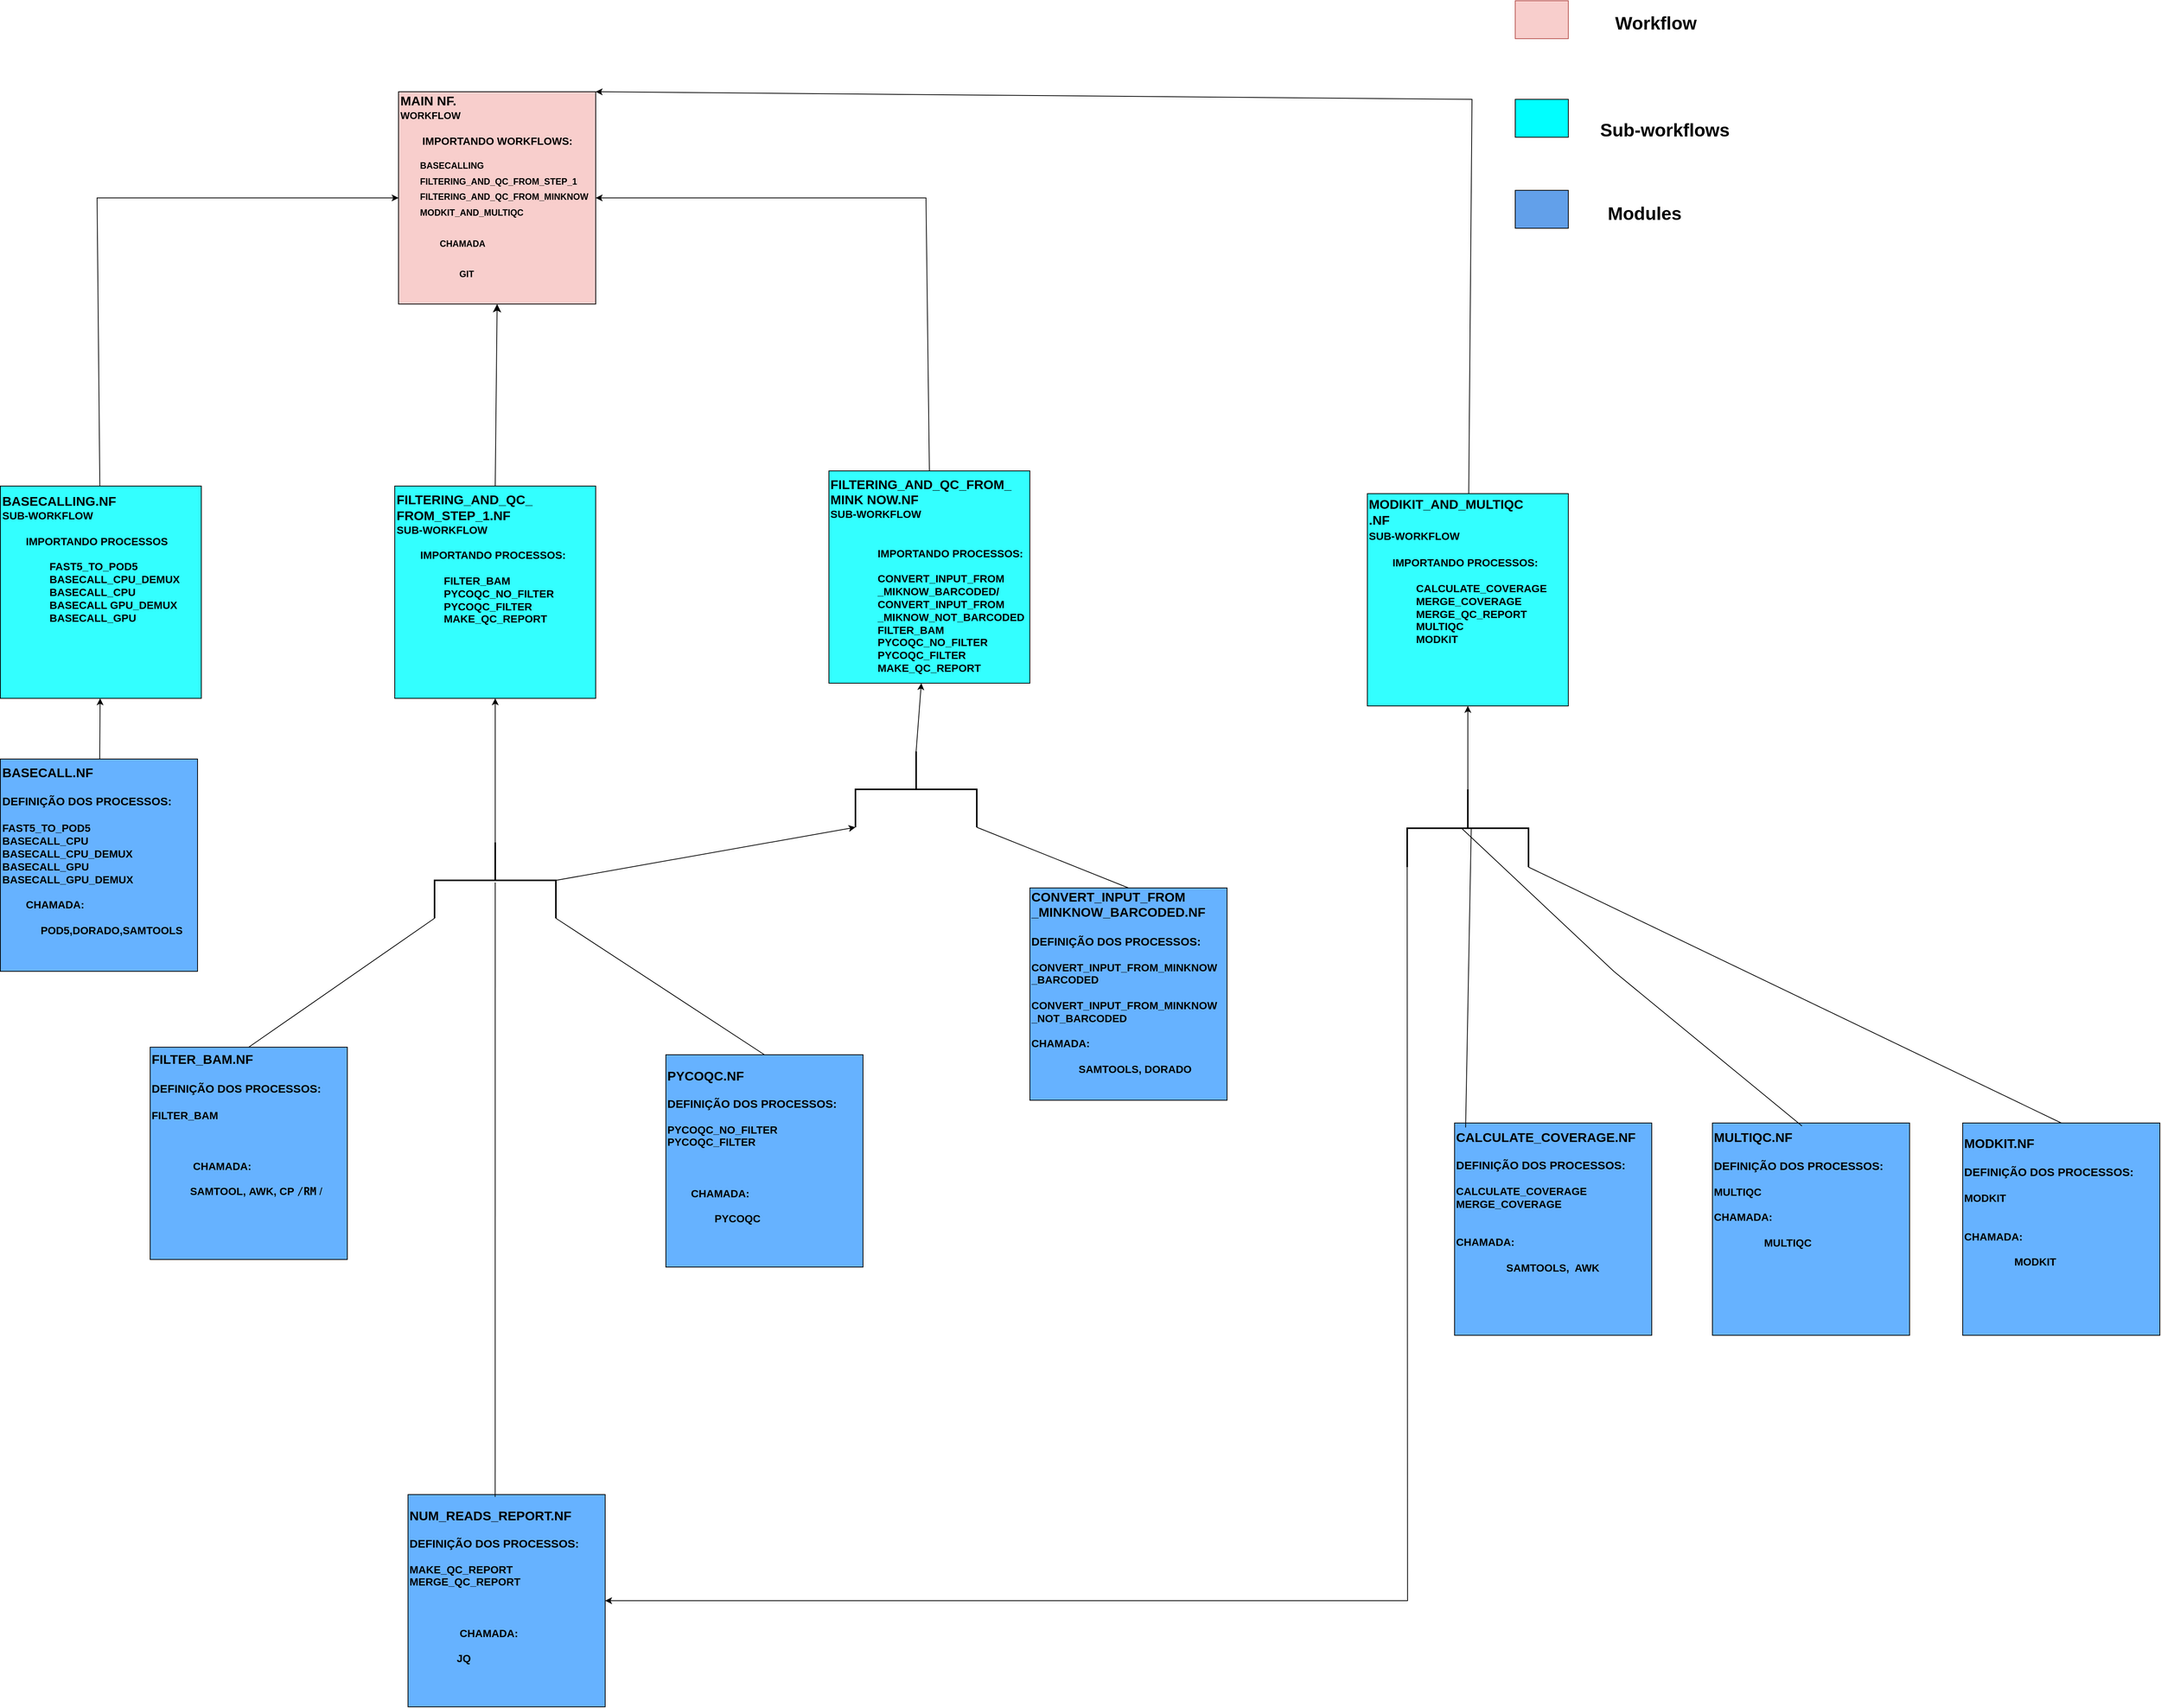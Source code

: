 <mxfile version="27.0.6">
  <diagram name="Page-1" id="t2Y7v9IfT3PWE-Zk0duQ">
    <mxGraphModel dx="3000" dy="2612" grid="1" gridSize="10" guides="1" tooltips="1" connect="1" arrows="1" fold="1" page="1" pageScale="1" pageWidth="850" pageHeight="1100" math="0" shadow="0">
      <root>
        <mxCell id="0" />
        <mxCell id="1" parent="0" />
        <mxCell id="yUYCpwI-ni2RMW_3PlUK-1" value="&lt;div&gt;&lt;br&gt;&lt;/div&gt;&lt;div&gt;&lt;br&gt;&lt;/div&gt;&lt;div&gt;&lt;font style=&quot;font-size: 17px;&quot;&gt;&lt;strong data-end=&quot;480&quot; data-start=&quot;465&quot;&gt;&lt;font&gt;MAIN NF.&lt;/font&gt;&lt;/strong&gt;&lt;font&gt;&lt;font&gt;&lt;strong data-end=&quot;480&quot; data-start=&quot;465&quot;&gt;&lt;font&gt;&lt;br&gt;&lt;/font&gt;&lt;/strong&gt;&lt;/font&gt;&lt;/font&gt;&lt;/font&gt;&lt;/div&gt;&lt;div&gt;&lt;b&gt;&lt;font style=&quot;font-size: 13px;&quot;&gt;&lt;span data-end=&quot;480&quot; data-start=&quot;465&quot;&gt;&lt;font&gt;&lt;font&gt;WORKFLOW&lt;/font&gt;&lt;font&gt;&lt;br&gt;&lt;/font&gt;&lt;/font&gt;&lt;/span&gt;&lt;/font&gt;&lt;/b&gt;&lt;/div&gt;&lt;div&gt;&lt;b&gt;&lt;font style=&quot;font-size: 13px;&quot;&gt;&lt;span data-end=&quot;480&quot; data-start=&quot;465&quot;&gt;&lt;font&gt;&lt;font&gt;&lt;br&gt;&lt;/font&gt;&lt;/font&gt;&lt;/span&gt;&lt;/font&gt;&lt;/b&gt;&lt;/div&gt;&lt;div&gt;&lt;b&gt;&lt;font style=&quot;font-size: 13px;&quot;&gt;&lt;span data-end=&quot;480&quot; data-start=&quot;465&quot;&gt;&lt;font&gt;&lt;span style=&quot;white-space: pre;&quot;&gt;&#x9;&lt;/span&gt;&lt;/font&gt;&lt;/span&gt;&lt;/font&gt;&lt;font&gt;&lt;span data-end=&quot;480&quot; data-start=&quot;465&quot;&gt;&lt;font&gt;&lt;font&gt;IMPORTANDO WORKFLOWS:&lt;/font&gt;&lt;font&gt;&lt;br&gt;&lt;/font&gt;&lt;/font&gt;&lt;/span&gt;&lt;/font&gt;&lt;/b&gt;&lt;/div&gt;&lt;div&gt;&lt;b&gt;&lt;font&gt;&lt;font&gt;&lt;span data-end=&quot;480&quot; data-start=&quot;465&quot;&gt;&lt;font&gt;&lt;font&gt;&lt;br&gt;&lt;/font&gt;&lt;/font&gt;&lt;/span&gt;&lt;/font&gt;&lt;/font&gt;&lt;/b&gt;&lt;/div&gt;&lt;div&gt;&lt;b&gt;&lt;font&gt;&lt;font&gt;&lt;sup&gt;&lt;span data-end=&quot;480&quot; data-start=&quot;465&quot;&gt;&lt;span style=&quot;white-space: pre;&quot;&gt;&#x9;&lt;/span&gt;BASECALLING&lt;/span&gt;&lt;/sup&gt;&lt;/font&gt;&lt;/font&gt;&lt;/b&gt;&lt;/div&gt;&lt;b&gt;&lt;font&gt;&lt;font&gt;&lt;sup&gt;&lt;span data-end=&quot;622&quot; data-start=&quot;590&quot;&gt;&lt;span style=&quot;white-space: pre;&quot;&gt;&#x9;&lt;/span&gt;FILTERING_AND_QC_FROM_STEP_1&lt;/span&gt;&lt;/sup&gt;&lt;br&gt;&lt;sup&gt;&lt;span data-end=&quot;734&quot; data-start=&quot;701&quot;&gt;&lt;span style=&quot;white-space: pre;&quot;&gt;&#x9;&lt;/span&gt;FILTERING_AND_QC_FROM_MINKNOW&lt;/span&gt; &lt;/sup&gt;&lt;br&gt;&lt;/font&gt;&lt;/font&gt;&lt;/b&gt;&lt;div&gt;&lt;b&gt;&lt;font&gt;&lt;font&gt;&lt;sup&gt;&lt;span data-end=&quot;833&quot; data-start=&quot;811&quot;&gt;&lt;span style=&quot;white-space: pre;&quot;&gt;&#x9;&lt;/span&gt;MODKIT_AND_MULTIQC&lt;/span&gt;&lt;/sup&gt;&lt;/font&gt;&lt;/font&gt;&lt;/b&gt;&lt;/div&gt;&lt;div&gt;&lt;b&gt;&lt;font&gt;&lt;font&gt;&lt;sup&gt;&lt;span data-end=&quot;833&quot; data-start=&quot;811&quot;&gt;&lt;br&gt;&lt;/span&gt;&lt;/sup&gt;&lt;/font&gt;&lt;/font&gt;&lt;/b&gt;&lt;/div&gt;&lt;div&gt;&lt;b&gt;&lt;font&gt;&lt;font&gt;&lt;sup&gt;&lt;span data-end=&quot;833&quot; data-start=&quot;811&quot;&gt;&lt;span style=&quot;white-space: pre;&quot;&gt;&#x9;&lt;/span&gt;&lt;span style=&quot;white-space: pre;&quot;&gt;&#x9;&lt;/span&gt;CHAMADA &lt;br&gt;&lt;/span&gt;&lt;/sup&gt;&lt;/font&gt;&lt;/font&gt;&lt;/b&gt;&lt;/div&gt;&lt;div&gt;&lt;b&gt;&lt;font&gt;&lt;font&gt;&lt;sup&gt;&lt;span data-end=&quot;833&quot; data-start=&quot;811&quot;&gt;&lt;br&gt;&lt;/span&gt;&lt;/sup&gt;&lt;/font&gt;&lt;/font&gt;&lt;/b&gt;&lt;/div&gt;&lt;div&gt;&lt;b&gt;&lt;font&gt;&lt;font&gt;&lt;sup&gt;&lt;span data-end=&quot;833&quot; data-start=&quot;811&quot;&gt;&lt;span style=&quot;white-space: pre;&quot;&gt;&#x9;&lt;/span&gt;&lt;span style=&quot;white-space: pre;&quot;&gt;&#x9;&lt;/span&gt;&lt;span style=&quot;white-space: pre;&quot;&gt;&#x9;&lt;/span&gt;GIT&lt;br&gt;&lt;/span&gt;&lt;/sup&gt;&lt;/font&gt;&lt;/font&gt;&lt;/b&gt;&lt;/div&gt;&lt;div&gt;&lt;font style=&quot;font-size: 13px;&quot;&gt;&lt;sup&gt;&lt;strong data-end=&quot;833&quot; data-start=&quot;811&quot;&gt;&lt;br&gt;&lt;/strong&gt;&lt;/sup&gt;&lt;/font&gt;&lt;/div&gt;&lt;div&gt;&lt;font style=&quot;font-size: 13px;&quot;&gt;&lt;sup&gt;&lt;strong data-end=&quot;833&quot; data-start=&quot;811&quot;&gt;&lt;br&gt;&lt;/strong&gt;&lt;/sup&gt;&lt;/font&gt;&lt;/div&gt;&lt;div&gt;&lt;font style=&quot;font-size: 13px;&quot;&gt;&lt;sup&gt;&lt;strong data-end=&quot;833&quot; data-start=&quot;811&quot;&gt;&lt;br&gt;&lt;/strong&gt;&lt;/sup&gt;&lt;/font&gt;&lt;/div&gt;" style="rounded=0;whiteSpace=wrap;html=1;align=left;fillColor=#F8CECC;fontFamily=Helvetica;fontSize=14;fontStyle=0" parent="1" vertex="1">
          <mxGeometry x="537.5" y="-840" width="260" height="280" as="geometry" />
        </mxCell>
        <mxCell id="yUYCpwI-ni2RMW_3PlUK-3" value="&lt;div&gt;&lt;font style=&quot;font-size: 17px;&quot;&gt;&lt;strong data-end=&quot;480&quot; data-start=&quot;465&quot;&gt;&lt;font&gt;BASECALL.NF&lt;/font&gt;&lt;/strong&gt;&lt;/font&gt;&lt;/div&gt;&lt;div&gt;&lt;font style=&quot;font-size: 15px;&quot;&gt;&lt;strong data-end=&quot;480&quot; data-start=&quot;465&quot;&gt;&lt;font&gt;&lt;br&gt;&lt;/font&gt;&lt;/strong&gt;&lt;/font&gt;&lt;/div&gt;&lt;div&gt;&lt;font style=&quot;font-size: 15px;&quot;&gt;&lt;strong data-end=&quot;480&quot; data-start=&quot;465&quot;&gt;&lt;font&gt;DEFINIÇÃO DOS PROCESSOS:&lt;br&gt;&lt;/font&gt;&lt;/strong&gt;&lt;/font&gt;&lt;/div&gt;&lt;div&gt;&lt;font style=&quot;font-size: 15px;&quot;&gt;&lt;strong data-end=&quot;480&quot; data-start=&quot;465&quot;&gt;&lt;font&gt;&lt;br&gt;&lt;/font&gt;&lt;/strong&gt;&lt;/font&gt;&lt;/div&gt;&lt;div&gt;&lt;font&gt;&lt;strong data-end=&quot;480&quot; data-start=&quot;465&quot;&gt;&lt;font&gt;&lt;font&gt;&lt;span style=&quot;white-space: pre;&quot;&gt;&lt;/span&gt;FAST5_TO_POD5&lt;/font&gt;&lt;/font&gt;&lt;/strong&gt;&lt;/font&gt;&lt;/div&gt;&lt;div&gt;&lt;font&gt;&lt;strong data-end=&quot;480&quot; data-start=&quot;465&quot;&gt;&lt;font&gt;BASECALL&lt;font&gt;_CPU&lt;/font&gt;&lt;/font&gt;&lt;/strong&gt;&lt;/font&gt;&lt;/div&gt;&lt;div&gt;&lt;font&gt;&lt;strong data-end=&quot;480&quot; data-start=&quot;465&quot;&gt;&lt;font&gt;BASECALL&lt;font&gt;_CPU_DEMUX&lt;/font&gt;&lt;/font&gt;&lt;/strong&gt;&lt;/font&gt;&lt;/div&gt;&lt;div&gt;&lt;font&gt;&lt;strong data-end=&quot;480&quot; data-start=&quot;465&quot;&gt;&lt;font&gt;&lt;font&gt;BASECALL_GPU&lt;/font&gt;&lt;/font&gt;&lt;/strong&gt;&lt;/font&gt;&lt;/div&gt;&lt;div&gt;&lt;font&gt;&lt;strong data-end=&quot;480&quot; data-start=&quot;465&quot;&gt;&lt;font&gt;&lt;font&gt;BASECALL_GPU&lt;/font&gt;&lt;/font&gt;&lt;/strong&gt;&lt;/font&gt;&lt;font&gt;&lt;strong data-end=&quot;480&quot; data-start=&quot;465&quot;&gt;&lt;font&gt;&lt;font&gt;_DEMUX&lt;/font&gt;&lt;/font&gt;&lt;/strong&gt;&lt;/font&gt;&lt;/div&gt;&lt;div&gt;&lt;font&gt;&lt;strong data-end=&quot;480&quot; data-start=&quot;465&quot;&gt;&lt;font&gt;&lt;font&gt;&lt;br&gt;&lt;/font&gt;&lt;/font&gt;&lt;/strong&gt;&lt;/font&gt;&lt;/div&gt;&lt;div&gt;&lt;font&gt;&lt;strong data-end=&quot;480&quot; data-start=&quot;465&quot;&gt;&lt;font&gt;&lt;span style=&quot;white-space: pre;&quot;&gt;&#x9;&lt;/span&gt;&lt;font&gt;CHAMADA:&lt;/font&gt;&lt;font&gt;&lt;br&gt;&lt;/font&gt;&lt;/font&gt;&lt;/strong&gt;&lt;/font&gt;&lt;/div&gt;&lt;div&gt;&lt;font&gt;&lt;strong data-end=&quot;480&quot; data-start=&quot;465&quot;&gt;&lt;font&gt;&lt;font&gt;&lt;br&gt;&lt;/font&gt;&lt;/font&gt;&lt;/strong&gt;&lt;/font&gt;&lt;/div&gt;&lt;div&gt;&lt;font&gt;&lt;strong data-end=&quot;480&quot; data-start=&quot;465&quot;&gt;&lt;font&gt;&lt;font&gt;&amp;nbsp;&amp;nbsp;&amp;nbsp;&amp;nbsp;&amp;nbsp;&amp;nbsp;&amp;nbsp;&amp;nbsp;&amp;nbsp;&amp;nbsp;&amp;nbsp;&amp;nbsp; &lt;font&gt;POD5,DORADO,SAMTOOLS&lt;/font&gt;&lt;/font&gt;&lt;/font&gt;&lt;/strong&gt;&lt;/font&gt;&lt;/div&gt;&lt;div&gt;&lt;font&gt;&lt;strong data-end=&quot;480&quot; data-start=&quot;465&quot;&gt;&lt;font&gt;&lt;font&gt;&lt;font&gt;&lt;br&gt;&lt;/font&gt;&lt;/font&gt;&lt;/font&gt;&lt;/strong&gt;&lt;/font&gt;&lt;/div&gt;&lt;div&gt;&lt;font&gt;&lt;sup&gt;&lt;strong data-end=&quot;480&quot; data-start=&quot;465&quot;&gt;&lt;span style=&quot;white-space: pre;&quot;&gt;&#x9;&lt;/span&gt;&lt;span style=&quot;white-space: pre;&quot;&gt;&#x9;&lt;/span&gt;&lt;/strong&gt;&lt;/sup&gt;&lt;/font&gt;&lt;/div&gt;" style="rounded=0;whiteSpace=wrap;html=1;align=left;shadow=0;fillColor=#66B2FF;fontFamily=Helvetica;fontSize=14;fontStyle=0" parent="1" vertex="1">
          <mxGeometry x="12.5" y="40" width="260" height="280" as="geometry" />
        </mxCell>
        <mxCell id="yUYCpwI-ni2RMW_3PlUK-4" value="&lt;div&gt;&lt;font style=&quot;font-size: 17px;&quot;&gt;&lt;strong data-end=&quot;480&quot; data-start=&quot;465&quot;&gt;&lt;font&gt;CALCULATE_COVERAGE.NF&lt;/font&gt;&lt;/strong&gt;&lt;/font&gt;&lt;/div&gt;&lt;div&gt;&lt;font&gt;&lt;strong data-end=&quot;480&quot; data-start=&quot;465&quot;&gt;&lt;font&gt;&lt;br&gt;&lt;/font&gt;&lt;/strong&gt;&lt;/font&gt;&lt;/div&gt;&lt;div&gt;&lt;font style=&quot;font-size: 15px;&quot;&gt;&lt;strong data-end=&quot;480&quot; data-start=&quot;465&quot;&gt;&lt;font&gt;DEFINIÇÃO DOS PROCESSOS:&lt;/font&gt;&lt;/strong&gt;&lt;/font&gt;&lt;/div&gt;&lt;div&gt;&lt;font&gt;&lt;strong data-end=&quot;480&quot; data-start=&quot;465&quot;&gt;&lt;font&gt;&lt;br&gt;&lt;/font&gt;&lt;/strong&gt;&lt;/font&gt;&lt;/div&gt;&lt;div&gt;&lt;font&gt;&lt;strong data-end=&quot;480&quot; data-start=&quot;465&quot;&gt;&lt;font&gt;CALCULATE_COVERAGE&lt;/font&gt;&lt;/strong&gt;&lt;/font&gt;&lt;/div&gt;&lt;div&gt;&lt;font&gt;&lt;strong data-end=&quot;480&quot; data-start=&quot;465&quot;&gt;&lt;font&gt;MERGE_COVERAGE&lt;br&gt;&lt;/font&gt;&lt;/strong&gt;&lt;/font&gt;&lt;/div&gt;&lt;div&gt;&lt;font&gt;&lt;strong data-end=&quot;480&quot; data-start=&quot;465&quot;&gt;&lt;font&gt;&lt;span style=&quot;white-space: pre;&quot;&gt;&lt;br&gt;&lt;/span&gt;&lt;/font&gt;&lt;/strong&gt;&lt;/font&gt;&lt;/div&gt;&lt;div&gt;&lt;font&gt;&lt;strong data-end=&quot;480&quot; data-start=&quot;465&quot;&gt;&lt;font&gt;&lt;span style=&quot;white-space: pre;&quot;&gt;&#x9;&lt;/span&gt;&lt;font&gt;&lt;br&gt;&lt;/font&gt;&lt;/font&gt;&lt;/strong&gt;&lt;/font&gt;&lt;/div&gt;&lt;div&gt;&lt;font&gt;&lt;strong data-end=&quot;480&quot; data-start=&quot;465&quot;&gt;&lt;font&gt;&lt;font&gt;CHAMADA:&lt;br&gt;&lt;br&gt;&amp;nbsp;&amp;nbsp;&amp;nbsp;&amp;nbsp;&amp;nbsp;&amp;nbsp;&amp;nbsp;&amp;nbsp;&amp;nbsp;&amp;nbsp;&amp;nbsp;&amp;nbsp;&amp;nbsp;&amp;nbsp;&amp;nbsp;&amp;nbsp; SAMTOOLS,&amp;nbsp; AWK&lt;br&gt;&lt;/font&gt;&lt;/font&gt;&lt;/strong&gt;&lt;/font&gt;&lt;/div&gt;&lt;div&gt;&lt;font&gt;&lt;strong data-end=&quot;480&quot; data-start=&quot;465&quot;&gt;&lt;font&gt;&lt;font&gt;&lt;br&gt;&lt;/font&gt;&lt;/font&gt;&lt;/strong&gt;&lt;/font&gt;&lt;/div&gt;&lt;div&gt;&lt;font&gt;&lt;strong data-end=&quot;480&quot; data-start=&quot;465&quot;&gt;&lt;font&gt;&lt;font&gt;&amp;nbsp;&amp;nbsp;&amp;nbsp;&amp;nbsp;&amp;nbsp;&amp;nbsp;&amp;nbsp;&amp;nbsp;&amp;nbsp;&amp;nbsp;&amp;nbsp;&amp;nbsp;&amp;nbsp;&amp;nbsp;&amp;nbsp;&amp;nbsp;&amp;nbsp; &lt;font&gt;&lt;br&gt;&lt;/font&gt;&lt;/font&gt;&lt;/font&gt;&lt;/strong&gt;&lt;/font&gt;&lt;/div&gt;&lt;div&gt;&lt;font&gt;&lt;strong data-end=&quot;480&quot; data-start=&quot;465&quot;&gt;&lt;font&gt;&lt;font&gt;&lt;br&gt;&lt;/font&gt;&lt;/font&gt;&lt;/strong&gt;&lt;/font&gt;&lt;/div&gt;&lt;div&gt;&lt;font&gt;&lt;sup&gt;&lt;strong data-end=&quot;480&quot; data-start=&quot;465&quot;&gt;&lt;span style=&quot;white-space: pre;&quot;&gt;&#x9;&lt;/span&gt;&lt;span style=&quot;white-space: pre;&quot;&gt;&#x9;&lt;/span&gt;&lt;/strong&gt;&lt;/sup&gt;&lt;/font&gt;&lt;/div&gt;" style="rounded=0;whiteSpace=wrap;html=1;align=left;shadow=0;fillColor=#66B2FF;fontFamily=Helvetica;fontSize=14;fontStyle=0" parent="1" vertex="1">
          <mxGeometry x="1930" y="520" width="260" height="280" as="geometry" />
        </mxCell>
        <mxCell id="yUYCpwI-ni2RMW_3PlUK-5" value="&lt;div&gt;&lt;font style=&quot;font-size: 17px;&quot;&gt;&lt;strong data-end=&quot;480&quot; data-start=&quot;465&quot;&gt;&lt;font&gt;&lt;br&gt;&lt;/font&gt;&lt;/strong&gt;&lt;/font&gt;&lt;/div&gt;&lt;div&gt;&lt;font style=&quot;font-size: 17px;&quot;&gt;&lt;strong data-end=&quot;480&quot; data-start=&quot;465&quot;&gt;&lt;font&gt;&lt;br&gt;&lt;/font&gt;&lt;/strong&gt;&lt;/font&gt;&lt;/div&gt;&lt;div&gt;&lt;font style=&quot;font-size: 17px;&quot;&gt;&lt;strong data-end=&quot;480&quot; data-start=&quot;465&quot;&gt;&lt;font&gt;CONVERT_INPUT_FROM&lt;/font&gt;&lt;/strong&gt;&lt;/font&gt;&lt;/div&gt;&lt;div&gt;&lt;font style=&quot;font-size: 17px;&quot;&gt;&lt;strong data-end=&quot;480&quot; data-start=&quot;465&quot;&gt;&lt;font&gt;_MINKNOW_BARCODED.NF&lt;/font&gt;&lt;/strong&gt;&lt;/font&gt;&lt;/div&gt;&lt;div&gt;&lt;font style=&quot;font-size: 15px;&quot;&gt;&lt;strong data-end=&quot;480&quot; data-start=&quot;465&quot;&gt;&lt;font&gt;&lt;br&gt;&lt;/font&gt;&lt;/strong&gt;&lt;/font&gt;&lt;/div&gt;&lt;div&gt;&lt;font style=&quot;font-size: 15px;&quot;&gt;&lt;strong data-end=&quot;480&quot; data-start=&quot;465&quot;&gt;&lt;font&gt;DEFINIÇÃO DOS PROCESSOS:&lt;/font&gt;&lt;/strong&gt;&lt;/font&gt;&lt;/div&gt;&lt;div&gt;&lt;font&gt;&lt;strong data-end=&quot;480&quot; data-start=&quot;465&quot;&gt;&lt;font&gt;&lt;br&gt;&lt;/font&gt;&lt;/strong&gt;&lt;/font&gt;&lt;/div&gt;&lt;div&gt;&lt;b&gt;&lt;span&gt;&lt;span style=&quot;color: rgb(0, 0, 0); font-style: normal; font-kerning: normal;&quot; class=&quot;OYPEnA font-feature-liga-off font-feature-clig-off font-feature-calt-off text-decoration-none text-strikethrough-none&quot;&gt;CONVERT_INPUT_FROM_MINKNOW&lt;/span&gt;&lt;/span&gt;&lt;/b&gt;&lt;/div&gt;&lt;div&gt;&lt;b&gt;&lt;span&gt;&lt;span style=&quot;color: rgb(0, 0, 0); font-style: normal; font-kerning: normal;&quot; class=&quot;OYPEnA font-feature-liga-off font-feature-clig-off font-feature-calt-off text-decoration-none text-strikethrough-none&quot;&gt;_BARCODED&lt;/span&gt;&lt;/span&gt;&lt;/b&gt;&lt;/div&gt;&lt;div&gt;&lt;b&gt;&lt;span&gt;&lt;span style=&quot;color: rgb(0, 0, 0); font-style: normal; font-kerning: normal;&quot; class=&quot;OYPEnA font-feature-liga-off font-feature-clig-off font-feature-calt-off text-decoration-none text-strikethrough-none&quot;&gt;&lt;br&gt;&lt;/span&gt;&lt;/span&gt;&lt;/b&gt;&lt;/div&gt;&lt;div&gt;&lt;b&gt;&lt;span style=&quot;color: rgb(0, 0, 0); font-style: normal; font-kerning: normal;&quot; class=&quot;OYPEnA font-feature-liga-off font-feature-clig-off font-feature-calt-off text-decoration-none text-strikethrough-none&quot;&gt;&lt;span&gt;CONVERT_INPUT_FROM_MINKNOW&lt;/span&gt;&lt;/span&gt;&lt;/b&gt;&lt;/div&gt;&lt;div&gt;&lt;b&gt;&lt;span style=&quot;color: rgb(0, 0, 0); font-style: normal; font-kerning: normal;&quot; class=&quot;OYPEnA font-feature-liga-off font-feature-clig-off font-feature-calt-off text-decoration-none text-strikethrough-none&quot;&gt;&lt;span&gt;_NOT_BARCODED&lt;br&gt;&lt;/span&gt;&lt;/span&gt;&lt;/b&gt;&lt;/div&gt;&lt;div&gt;&lt;span style=&quot;color: rgb(0, 0, 0); font-style: normal; font-kerning: normal;&quot; class=&quot;OYPEnA font-feature-liga-off font-feature-clig-off font-feature-calt-off text-decoration-none text-strikethrough-none&quot;&gt;&lt;span&gt;&lt;br&gt;&lt;/span&gt;&lt;/span&gt;&lt;/div&gt;&lt;div&gt;&lt;font&gt;&lt;strong data-end=&quot;480&quot; data-start=&quot;465&quot;&gt;&lt;font&gt;&lt;font&gt;&lt;span style=&quot;white-space: pre;&quot;&gt;&lt;/span&gt;CHAMADA:&lt;br&gt;&lt;br&gt;&amp;nbsp;&amp;nbsp;&amp;nbsp;&amp;nbsp;&amp;nbsp;&amp;nbsp;&amp;nbsp;&amp;nbsp;&amp;nbsp;&amp;nbsp;&amp;nbsp;&amp;nbsp; &lt;span style=&quot;white-space: pre;&quot;&gt;&#x9;&lt;/span&gt;&lt;/font&gt;&lt;/font&gt;&lt;/strong&gt;&lt;/font&gt;&lt;b&gt;SAMTOOLS, DORADO&lt;/b&gt;&lt;font&gt;&lt;strong data-end=&quot;480&quot; data-start=&quot;465&quot;&gt;&lt;font&gt;&lt;font&gt;&amp;nbsp;&amp;nbsp;&amp;nbsp;&amp;nbsp;&amp;nbsp;&amp;nbsp;&amp;nbsp;&amp;nbsp; &lt;br&gt;&lt;/font&gt;&lt;/font&gt;&lt;/strong&gt;&lt;/font&gt;&lt;/div&gt;&lt;div&gt;&lt;font&gt;&lt;strong data-end=&quot;480&quot; data-start=&quot;465&quot;&gt;&lt;font&gt;&lt;font&gt;&lt;br&gt;&lt;/font&gt;&lt;/font&gt;&lt;/strong&gt;&lt;/font&gt;&lt;/div&gt;&lt;div&gt;&lt;font&gt;&lt;strong data-end=&quot;480&quot; data-start=&quot;465&quot;&gt;&lt;font&gt;&lt;font&gt;&lt;font&gt;&lt;br&gt;&lt;/font&gt;&lt;/font&gt;&lt;/font&gt;&lt;/strong&gt;&lt;/font&gt;&lt;/div&gt;&lt;div&gt;&lt;font&gt;&lt;strong data-end=&quot;480&quot; data-start=&quot;465&quot;&gt;&lt;font&gt;&lt;font&gt;&lt;br&gt;&lt;/font&gt;&lt;/font&gt;&lt;/strong&gt;&lt;/font&gt;&lt;/div&gt;&lt;div&gt;&lt;font&gt;&lt;sup&gt;&lt;strong data-end=&quot;480&quot; data-start=&quot;465&quot;&gt;&lt;span style=&quot;white-space: pre;&quot;&gt;&#x9;&lt;/span&gt;&lt;span style=&quot;white-space: pre;&quot;&gt;&#x9;&lt;/span&gt;&lt;/strong&gt;&lt;/sup&gt;&lt;/font&gt;&lt;/div&gt;" style="rounded=0;whiteSpace=wrap;html=1;align=left;shadow=0;fillColor=#66B2FF;fontFamily=Helvetica;fontSize=14;fontStyle=0" parent="1" vertex="1">
          <mxGeometry x="1370" y="210" width="260" height="280" as="geometry" />
        </mxCell>
        <mxCell id="yUYCpwI-ni2RMW_3PlUK-6" value="&lt;div&gt;&lt;font style=&quot;font-size: 17px;&quot;&gt;&lt;strong data-end=&quot;480&quot; data-start=&quot;465&quot;&gt;&lt;font&gt;FILTER_BAM.NF&lt;/font&gt;&lt;/strong&gt;&lt;/font&gt;&lt;/div&gt;&lt;div&gt;&lt;font style=&quot;font-size: 15px;&quot;&gt;&lt;strong data-end=&quot;480&quot; data-start=&quot;465&quot;&gt;&lt;font&gt;&lt;br&gt;&lt;/font&gt;&lt;/strong&gt;&lt;/font&gt;&lt;/div&gt;&lt;div&gt;&lt;font style=&quot;font-size: 15px;&quot;&gt;&lt;strong data-end=&quot;480&quot; data-start=&quot;465&quot;&gt;&lt;font&gt;DEFINIÇÃO DOS PROCESSOS:&lt;/font&gt;&lt;/strong&gt;&lt;/font&gt;&lt;/div&gt;&lt;div&gt;&lt;font style=&quot;font-size: 15px;&quot;&gt;&lt;strong data-end=&quot;480&quot; data-start=&quot;465&quot;&gt;&lt;font&gt;&lt;br&gt;&lt;/font&gt;&lt;/strong&gt;&lt;/font&gt;&lt;/div&gt;&lt;div&gt;&lt;font&gt;&lt;strong data-end=&quot;480&quot; data-start=&quot;465&quot;&gt;FILTER_BAM&lt;br&gt;&lt;/strong&gt;&lt;/font&gt;&lt;/div&gt;&lt;div&gt;&lt;font&gt;&lt;strong data-end=&quot;480&quot; data-start=&quot;465&quot;&gt;&lt;font&gt;&lt;span style=&quot;white-space: pre;&quot;&gt;&lt;br&gt;&lt;/span&gt;&lt;/font&gt;&lt;/strong&gt;&lt;/font&gt;&lt;/div&gt;&lt;div&gt;&lt;font&gt;&lt;strong data-end=&quot;480&quot; data-start=&quot;465&quot;&gt;&lt;font&gt;&lt;span style=&quot;white-space: pre;&quot;&gt;&lt;span style=&quot;white-space: pre;&quot;&gt;&#x9;&lt;/span&gt;&#x9;&lt;/span&gt;&lt;font&gt;&lt;br&gt;&lt;/font&gt;&lt;/font&gt;&lt;/strong&gt;&lt;/font&gt;&lt;/div&gt;&lt;div&gt;&lt;font&gt;&lt;strong data-end=&quot;480&quot; data-start=&quot;465&quot;&gt;&lt;font&gt;&lt;font&gt;&lt;br&gt;&lt;/font&gt;&lt;/font&gt;&lt;/strong&gt;&lt;/font&gt;&lt;/div&gt;&lt;div&gt;&lt;font&gt;&lt;strong data-end=&quot;480&quot; data-start=&quot;465&quot;&gt;&lt;font&gt;&lt;font&gt;&amp;nbsp;&amp;nbsp;&amp;nbsp;&amp;nbsp;&amp;nbsp;&amp;nbsp;&amp;nbsp;&amp;nbsp;&amp;nbsp;&amp;nbsp;&amp;nbsp;&amp;nbsp;&amp;nbsp; &lt;/font&gt;&lt;/font&gt;&lt;/strong&gt;&lt;/font&gt;&lt;font&gt;&lt;strong data-end=&quot;480&quot; data-start=&quot;465&quot;&gt;&lt;font&gt;&lt;font&gt;CHAMADA:&lt;/font&gt;&lt;font&gt;&lt;br&gt;&lt;/font&gt;&lt;/font&gt;&lt;/strong&gt;&lt;/font&gt;&lt;div&gt;&lt;font&gt;&lt;strong data-end=&quot;480&quot; data-start=&quot;465&quot;&gt;&lt;font&gt;&lt;font&gt;&lt;br&gt;&lt;/font&gt;&lt;/font&gt;&lt;/strong&gt;&lt;/font&gt;&lt;/div&gt;&lt;div&gt;&lt;font&gt;&lt;strong data-end=&quot;480&quot; data-start=&quot;465&quot;&gt;&lt;font&gt;&lt;font&gt;&amp;nbsp;&amp;nbsp;&amp;nbsp;&amp;nbsp;&amp;nbsp;&amp;nbsp;&amp;nbsp;&amp;nbsp;&amp;nbsp;&amp;nbsp;&amp;nbsp;&amp;nbsp; &lt;font&gt;SAMTOOL,&amp;nbsp;AWK, &lt;/font&gt;&lt;/font&gt;&lt;/font&gt;&lt;/strong&gt;&lt;/font&gt;&lt;b&gt;CP&lt;/b&gt; &lt;code&gt;/&lt;b&gt;RM&lt;/b&gt;&lt;/code&gt; /&amp;nbsp;&lt;/div&gt;&lt;font&gt;&lt;strong data-end=&quot;480&quot; data-start=&quot;465&quot;&gt;&lt;font&gt;&lt;font&gt;&amp;nbsp;&amp;nbsp; &lt;font&gt;&lt;/font&gt;&lt;/font&gt;&lt;/font&gt;&lt;/strong&gt;&lt;/font&gt;&lt;/div&gt;&lt;div&gt;&lt;font&gt;&lt;strong data-end=&quot;480&quot; data-start=&quot;465&quot;&gt;&lt;font&gt;&lt;font&gt;&lt;br&gt;&lt;/font&gt;&lt;/font&gt;&lt;/strong&gt;&lt;/font&gt;&lt;/div&gt;&lt;div&gt;&lt;font&gt;&lt;sup&gt;&lt;strong data-end=&quot;480&quot; data-start=&quot;465&quot;&gt;&lt;span style=&quot;white-space: pre;&quot;&gt;&lt;br&gt;&lt;/span&gt;&lt;/strong&gt;&lt;/sup&gt;&lt;/font&gt;&lt;/div&gt;&lt;div&gt;&lt;font&gt;&lt;sup&gt;&lt;strong data-end=&quot;480&quot; data-start=&quot;465&quot;&gt;&lt;span style=&quot;white-space: pre;&quot;&gt;&#x9;&lt;/span&gt;&lt;span style=&quot;white-space: pre;&quot;&gt;&#x9;&lt;/span&gt;&lt;/strong&gt;&lt;/sup&gt;&lt;/font&gt;&lt;/div&gt;" style="rounded=0;whiteSpace=wrap;html=1;align=left;shadow=0;fillColor=#66B2FF;fontFamily=Helvetica;fontSize=14;fontStyle=0" parent="1" vertex="1">
          <mxGeometry x="210" y="420" width="260" height="280" as="geometry" />
        </mxCell>
        <mxCell id="yUYCpwI-ni2RMW_3PlUK-8" value="&lt;div&gt;&lt;font style=&quot;font-size: 17px;&quot;&gt;&lt;strong data-end=&quot;480&quot; data-start=&quot;465&quot;&gt;&lt;font&gt;MODKIT.NF&lt;/font&gt;&lt;/strong&gt;&lt;/font&gt;&lt;/div&gt;&lt;div&gt;&lt;font style=&quot;font-size: 15px;&quot;&gt;&lt;strong data-end=&quot;480&quot; data-start=&quot;465&quot;&gt;&lt;font&gt;&lt;br&gt;&lt;/font&gt;&lt;/strong&gt;&lt;/font&gt;&lt;/div&gt;&lt;div&gt;&lt;font style=&quot;font-size: 15px;&quot;&gt;&lt;strong data-end=&quot;480&quot; data-start=&quot;465&quot;&gt;&lt;font&gt;DEFINIÇÃO DOS PROCESSOS:&lt;/font&gt;&lt;/strong&gt;&lt;/font&gt;&lt;/div&gt;&lt;div&gt;&lt;font&gt;&lt;strong data-end=&quot;480&quot; data-start=&quot;465&quot;&gt;&lt;font&gt;&lt;br&gt;&lt;/font&gt;&lt;/strong&gt;&lt;/font&gt;&lt;/div&gt;&lt;div&gt;&lt;font&gt;&lt;strong data-end=&quot;480&quot; data-start=&quot;465&quot;&gt;MODKIT&lt;br&gt;&lt;/strong&gt;&lt;/font&gt;&lt;/div&gt;&lt;div&gt;&lt;font&gt;&lt;strong data-end=&quot;480&quot; data-start=&quot;465&quot;&gt;&lt;font&gt;&lt;span style=&quot;white-space: pre;&quot;&gt;&lt;br&gt;&lt;/span&gt;&lt;/font&gt;&lt;/strong&gt;&lt;/font&gt;&lt;/div&gt;&lt;div&gt;&lt;font&gt;&lt;strong data-end=&quot;480&quot; data-start=&quot;465&quot;&gt;&lt;font&gt;&lt;font&gt;&lt;span style=&quot;white-space: pre;&quot;&gt;&#x9;&lt;/span&gt;&lt;span style=&quot;white-space: pre;&quot;&gt;&#x9;&lt;/span&gt;&lt;/font&gt;&lt;/font&gt;&lt;/strong&gt;&lt;/font&gt;&lt;div&gt;&lt;font&gt;&lt;strong data-end=&quot;480&quot; data-start=&quot;465&quot;&gt;&lt;font&gt;&lt;font&gt;CHAMADA:&lt;br&gt;&lt;br&gt;&amp;nbsp;&amp;nbsp;&amp;nbsp;&amp;nbsp;&amp;nbsp;&amp;nbsp;&amp;nbsp;&amp;nbsp;&amp;nbsp;&amp;nbsp;&amp;nbsp;&amp;nbsp;&amp;nbsp;&amp;nbsp;&amp;nbsp;&amp;nbsp; &lt;/font&gt;&lt;/font&gt;&lt;/strong&gt;&lt;/font&gt;&lt;b&gt;M&lt;strong&gt;ODKIT&lt;/strong&gt;&lt;/b&gt;&lt;/div&gt;&lt;/div&gt;&lt;div&gt;&lt;font&gt;&lt;strong data-end=&quot;480&quot; data-start=&quot;465&quot;&gt;&lt;font&gt;&lt;font&gt;&lt;span style=&quot;white-space: pre;&quot;&gt;&#x9;&lt;/span&gt;&lt;br&gt;&lt;/font&gt;&lt;/font&gt;&lt;/strong&gt;&lt;/font&gt;&lt;/div&gt;&lt;div&gt;&lt;font&gt;&lt;strong data-end=&quot;480&quot; data-start=&quot;465&quot;&gt;&lt;font&gt;&lt;font&gt;&amp;nbsp;&amp;nbsp;&amp;nbsp;&amp;nbsp;&amp;nbsp;&amp;nbsp;&amp;nbsp;&amp;nbsp;&amp;nbsp;&amp;nbsp;&amp;nbsp;&amp;nbsp;&amp;nbsp;&amp;nbsp;&amp;nbsp;&amp;nbsp;&amp;nbsp; &lt;font&gt;&lt;br&gt;&lt;/font&gt;&lt;/font&gt;&lt;/font&gt;&lt;/strong&gt;&lt;/font&gt;&lt;/div&gt;&lt;div&gt;&lt;font&gt;&lt;strong data-end=&quot;480&quot; data-start=&quot;465&quot;&gt;&lt;font&gt;&lt;font&gt;&lt;br&gt;&lt;/font&gt;&lt;/font&gt;&lt;/strong&gt;&lt;/font&gt;&lt;/div&gt;&lt;div&gt;&lt;font&gt;&lt;sup&gt;&lt;strong data-end=&quot;480&quot; data-start=&quot;465&quot;&gt;&lt;span style=&quot;white-space: pre;&quot;&gt;&#x9;&lt;/span&gt;&lt;span style=&quot;white-space: pre;&quot;&gt;&#x9;&lt;/span&gt;&lt;/strong&gt;&lt;/sup&gt;&lt;/font&gt;&lt;/div&gt;" style="rounded=0;whiteSpace=wrap;html=1;align=left;shadow=0;fillColor=#66B2FF;fontFamily=Helvetica;fontSize=14;fontStyle=0" parent="1" vertex="1">
          <mxGeometry x="2600" y="520" width="260" height="280" as="geometry" />
        </mxCell>
        <mxCell id="yUYCpwI-ni2RMW_3PlUK-9" value="&lt;div&gt;&lt;font style=&quot;font-size: 17px;&quot;&gt;&lt;strong data-end=&quot;480&quot; data-start=&quot;465&quot;&gt;&lt;font&gt;MULTIQC.NF&lt;/font&gt;&lt;/strong&gt;&lt;/font&gt;&lt;/div&gt;&lt;div&gt;&lt;font style=&quot;font-size: 15px;&quot;&gt;&lt;strong data-end=&quot;480&quot; data-start=&quot;465&quot;&gt;&lt;font&gt;&lt;br&gt;&lt;/font&gt;&lt;/strong&gt;&lt;/font&gt;&lt;/div&gt;&lt;div&gt;&lt;font style=&quot;font-size: 15px;&quot;&gt;&lt;strong data-end=&quot;480&quot; data-start=&quot;465&quot;&gt;&lt;font&gt;DEFINIÇÃO DOS PROCESSOS:&lt;/font&gt;&lt;/strong&gt;&lt;/font&gt;&lt;/div&gt;&lt;div&gt;&lt;font&gt;&lt;strong data-end=&quot;480&quot; data-start=&quot;465&quot;&gt;&lt;font&gt;&lt;br&gt;&lt;/font&gt;&lt;/strong&gt;&lt;/font&gt;&lt;/div&gt;&lt;div&gt;&lt;font&gt;&lt;strong data-end=&quot;480&quot; data-start=&quot;465&quot;&gt;MULTIQC&lt;br&gt;&lt;/strong&gt;&lt;/font&gt;&lt;/div&gt;&lt;div&gt;&lt;font&gt;&lt;strong data-end=&quot;480&quot; data-start=&quot;465&quot;&gt;&lt;br&gt;&lt;/strong&gt;&lt;/font&gt;&lt;/div&gt;&lt;div&gt;&lt;div&gt;&lt;font&gt;&lt;strong data-end=&quot;480&quot; data-start=&quot;465&quot;&gt;&lt;font&gt;&lt;font&gt;CHAMADA:&lt;br&gt;&lt;br&gt;&amp;nbsp;&amp;nbsp;&amp;nbsp;&amp;nbsp;&amp;nbsp;&amp;nbsp;&amp;nbsp;&amp;nbsp;&amp;nbsp;&amp;nbsp;&amp;nbsp;&amp;nbsp;&amp;nbsp;&amp;nbsp;&amp;nbsp;&amp;nbsp; &lt;/font&gt;&lt;/font&gt;&lt;/strong&gt;&lt;/font&gt;&lt;b&gt;MULTIQC&lt;/b&gt;&lt;/div&gt;&lt;div&gt;&lt;font&gt;&lt;strong data-end=&quot;480&quot; data-start=&quot;465&quot;&gt;&lt;font&gt;&lt;font&gt;&lt;br&gt;&lt;br&gt;&lt;/font&gt;&lt;/font&gt;&lt;/strong&gt;&lt;/font&gt;&lt;/div&gt;&lt;/div&gt;&lt;div&gt;&lt;font&gt;&lt;strong data-end=&quot;480&quot; data-start=&quot;465&quot;&gt;&lt;font&gt;&lt;font&gt;&lt;br&gt;&lt;/font&gt;&lt;/font&gt;&lt;/strong&gt;&lt;/font&gt;&lt;/div&gt;&lt;div&gt;&lt;font&gt;&lt;strong data-end=&quot;480&quot; data-start=&quot;465&quot;&gt;&lt;font&gt;&lt;font&gt;&lt;span style=&quot;white-space: pre;&quot;&gt;&#x9;&lt;/span&gt;&lt;span style=&quot;white-space: pre;&quot;&gt;&#x9;&lt;/span&gt;&lt;span style=&quot;white-space: pre;&quot;&gt;&#x9;&lt;/span&gt;&lt;span style=&quot;white-space: pre;&quot;&gt;&#x9;&lt;/span&gt;&lt;span style=&quot;white-space: pre;&quot;&gt;&#x9;&lt;/span&gt;&lt;br&gt;&lt;/font&gt;&lt;/font&gt;&lt;/strong&gt;&lt;/font&gt;&lt;/div&gt;&lt;div&gt;&lt;font&gt;&lt;strong data-end=&quot;480&quot; data-start=&quot;465&quot;&gt;&lt;font&gt;&lt;font&gt;&lt;br&gt;&lt;/font&gt;&lt;/font&gt;&lt;/strong&gt;&lt;/font&gt;&lt;/div&gt;&lt;div&gt;&lt;font&gt;&lt;sup&gt;&lt;strong data-end=&quot;480&quot; data-start=&quot;465&quot;&gt;&lt;span style=&quot;white-space: pre;&quot;&gt;&#x9;&lt;/span&gt;&lt;span style=&quot;white-space: pre;&quot;&gt;&#x9;&lt;/span&gt;&lt;/strong&gt;&lt;/sup&gt;&lt;/font&gt;&lt;/div&gt;" style="rounded=0;whiteSpace=wrap;html=1;align=left;shadow=0;fillColor=#66B2FF;fontFamily=Helvetica;fontSize=14;fontStyle=0" parent="1" vertex="1">
          <mxGeometry x="2270" y="520" width="260" height="280" as="geometry" />
        </mxCell>
        <mxCell id="yUYCpwI-ni2RMW_3PlUK-10" value="&lt;div&gt;&lt;font style=&quot;font-size: 17px;&quot;&gt;&lt;strong data-end=&quot;480&quot; data-start=&quot;465&quot;&gt;&lt;font&gt;NUM_READS_REPORT.NF&lt;/font&gt;&lt;/strong&gt;&lt;/font&gt;&lt;/div&gt;&lt;div&gt;&lt;font&gt;&lt;strong data-end=&quot;480&quot; data-start=&quot;465&quot;&gt;&lt;font&gt;&lt;br&gt;&lt;/font&gt;&lt;/strong&gt;&lt;/font&gt;&lt;/div&gt;&lt;div&gt;&lt;font style=&quot;font-size: 15px;&quot;&gt;&lt;strong data-end=&quot;480&quot; data-start=&quot;465&quot;&gt;&lt;font&gt;DEFINIÇÃO DOS PROCESSOS:&lt;/font&gt;&lt;/strong&gt;&lt;/font&gt;&lt;/div&gt;&lt;div&gt;&lt;font&gt;&lt;strong data-end=&quot;480&quot; data-start=&quot;465&quot;&gt;&lt;font&gt;&lt;br&gt;&lt;/font&gt;&lt;/strong&gt;&lt;/font&gt;&lt;/div&gt;&lt;div&gt;&lt;font&gt;&lt;strong data-end=&quot;480&quot; data-start=&quot;465&quot;&gt;MAKE_QC_REPORT&lt;/strong&gt;&lt;/font&gt;&lt;/div&gt;&lt;div&gt;&lt;font&gt;&lt;strong data-end=&quot;480&quot; data-start=&quot;465&quot;&gt;MERGE_QC_REPORT&lt;br&gt;&lt;/strong&gt;&lt;/font&gt;&lt;/div&gt;&lt;div&gt;&lt;font&gt;&lt;strong data-end=&quot;480&quot; data-start=&quot;465&quot;&gt;&lt;font&gt;&lt;span style=&quot;white-space: pre;&quot;&gt;&#x9;&lt;/span&gt;&lt;font&gt;&lt;br&gt;&lt;/font&gt;&lt;/font&gt;&lt;/strong&gt;&lt;/font&gt;&lt;/div&gt;&lt;div&gt;&lt;font&gt;&lt;strong data-end=&quot;480&quot; data-start=&quot;465&quot;&gt;&lt;font&gt;&lt;font&gt;&lt;span style=&quot;white-space: pre;&quot;&gt;&#x9;&lt;/span&gt;&lt;/font&gt;&lt;font&gt;&lt;br&gt;&lt;/font&gt;&lt;/font&gt;&lt;/strong&gt;&lt;/font&gt;&lt;/div&gt;&lt;div&gt;&lt;font&gt;&lt;strong data-end=&quot;480&quot; data-start=&quot;465&quot;&gt;&lt;font&gt;&lt;font&gt;&lt;span style=&quot;white-space: pre;&quot;&gt;&#x9;&lt;span style=&quot;white-space: pre;&quot;&gt;&#x9;&lt;/span&gt;&#x9;&lt;/span&gt;&lt;span style=&quot;white-space: pre;&quot;&gt;&#x9;&lt;/span&gt;&lt;span style=&quot;white-space: pre;&quot;&gt;&#x9;&lt;/span&gt;&lt;span style=&quot;white-space: pre;&quot;&gt;&#x9;&lt;/span&gt;&lt;span style=&quot;white-space: pre;&quot;&gt;&#x9;&lt;/span&gt;&lt;span style=&quot;white-space: pre;&quot;&gt;&#x9;&lt;/span&gt;&lt;br&gt;&lt;/font&gt;&lt;/font&gt;&lt;/strong&gt;&lt;/font&gt;&lt;/div&gt;&lt;div&gt;&lt;font&gt;&lt;strong data-end=&quot;480&quot; data-start=&quot;465&quot;&gt;&lt;font&gt;&lt;font&gt;&amp;nbsp;&amp;nbsp;&amp;nbsp;&amp;nbsp;&amp;nbsp;&amp;nbsp;&amp;nbsp;&amp;nbsp;&amp;nbsp;&amp;nbsp;&amp;nbsp;&amp;nbsp;&amp;nbsp;&amp;nbsp;&amp;nbsp;&amp;nbsp; &lt;font&gt;&lt;/font&gt;&lt;/font&gt;&lt;/font&gt;&lt;/strong&gt;&lt;/font&gt;&lt;font&gt;&lt;strong data-end=&quot;480&quot; data-start=&quot;465&quot;&gt;&lt;font&gt;&lt;font&gt;&lt;span style=&quot;white-space: pre;&quot;&gt;&lt;/span&gt;CHAMADA:&lt;br&gt;&lt;br&gt;&amp;nbsp;&amp;nbsp;&amp;nbsp;&amp;nbsp;&amp;nbsp;&amp;nbsp;&amp;nbsp;&amp;nbsp;&amp;nbsp;&amp;nbsp;&amp;nbsp;&amp;nbsp; &lt;span style=&quot;white-space: pre;&quot;&gt;&#x9;&lt;/span&gt;JQ&lt;/font&gt;&lt;/font&gt;&lt;/strong&gt;&lt;/font&gt;&lt;/div&gt;&lt;div&gt;&lt;font&gt;&lt;strong data-end=&quot;480&quot; data-start=&quot;465&quot;&gt;&lt;font&gt;&lt;font&gt;&lt;br&gt;&lt;/font&gt;&lt;/font&gt;&lt;/strong&gt;&lt;/font&gt;&lt;/div&gt;&lt;div&gt;&lt;font&gt;&lt;sup&gt;&lt;strong data-end=&quot;480&quot; data-start=&quot;465&quot;&gt;&lt;span style=&quot;white-space: pre;&quot;&gt;&#x9;&lt;/span&gt;&lt;span style=&quot;white-space: pre;&quot;&gt;&#x9;&lt;/span&gt;&lt;/strong&gt;&lt;/sup&gt;&lt;/font&gt;&lt;/div&gt;" style="rounded=0;whiteSpace=wrap;html=1;align=left;shadow=0;fillColor=#66B2FF;fontFamily=Helvetica;fontSize=14;fontStyle=0" parent="1" vertex="1">
          <mxGeometry x="550" y="1010" width="260" height="280" as="geometry" />
        </mxCell>
        <mxCell id="yUYCpwI-ni2RMW_3PlUK-11" value="&lt;div&gt;&lt;font style=&quot;font-size: 17px;&quot;&gt;&lt;strong data-end=&quot;480&quot; data-start=&quot;465&quot;&gt;&lt;font&gt;PYCOQC.NF&lt;/font&gt;&lt;/strong&gt;&lt;/font&gt;&lt;/div&gt;&lt;div&gt;&lt;font&gt;&lt;strong data-end=&quot;480&quot; data-start=&quot;465&quot;&gt;&lt;font&gt;&lt;br&gt;&lt;/font&gt;&lt;/strong&gt;&lt;/font&gt;&lt;/div&gt;&lt;div&gt;&lt;font style=&quot;font-size: 15px;&quot;&gt;&lt;strong data-end=&quot;480&quot; data-start=&quot;465&quot;&gt;&lt;font&gt;DEFINIÇÃO DOS PROCESSOS:&lt;/font&gt;&lt;/strong&gt;&lt;/font&gt;&lt;/div&gt;&lt;div&gt;&lt;font&gt;&lt;strong data-end=&quot;480&quot; data-start=&quot;465&quot;&gt;&lt;font&gt;&lt;br&gt;&lt;/font&gt;&lt;/strong&gt;&lt;/font&gt;&lt;/div&gt;&lt;div&gt;&lt;font&gt;&lt;strong data-end=&quot;480&quot; data-start=&quot;465&quot;&gt;PYCOQC_NO_FILTER&lt;br&gt;&lt;/strong&gt;&lt;/font&gt;&lt;/div&gt;&lt;div&gt;&lt;font&gt;&lt;strong data-end=&quot;480&quot; data-start=&quot;465&quot;&gt;PYCOQC_FILTER&lt;br&gt;&lt;/strong&gt;&lt;/font&gt;&lt;/div&gt;&lt;div&gt;&lt;font&gt;&lt;strong data-end=&quot;480&quot; data-start=&quot;465&quot;&gt;&lt;font&gt;&lt;span style=&quot;white-space: pre;&quot;&gt;&#x9;&lt;/span&gt;&lt;/font&gt;&lt;/strong&gt;&lt;/font&gt;&lt;/div&gt;&lt;div&gt;&lt;font&gt;&lt;strong data-end=&quot;480&quot; data-start=&quot;465&quot;&gt;&lt;font&gt;&lt;span style=&quot;white-space: pre;&quot;&gt;&#x9;&lt;/span&gt;&lt;font&gt;&lt;br&gt;&lt;/font&gt;&lt;/font&gt;&lt;/strong&gt;&lt;/font&gt;&lt;/div&gt;&lt;div&gt;&lt;font&gt;&lt;strong data-end=&quot;480&quot; data-start=&quot;465&quot;&gt;&lt;font&gt;&lt;font&gt;&lt;span style=&quot;white-space: pre;&quot;&gt;&#x9;&lt;/span&gt;&lt;span style=&quot;white-space: pre;&quot;&gt;&#x9;&lt;/span&gt;&lt;span style=&quot;white-space: pre;&quot;&gt;&#x9;&lt;/span&gt;&lt;span style=&quot;white-space: pre;&quot;&gt;&#x9;&lt;/span&gt;&lt;span style=&quot;white-space: pre;&quot;&gt;&#x9;&lt;/span&gt;&lt;span style=&quot;white-space: pre;&quot;&gt;&#x9;&lt;/span&gt;&lt;span style=&quot;white-space: pre;&quot;&gt;&#x9;&lt;/span&gt;&lt;span style=&quot;white-space: pre;&quot;&gt;&#x9;&lt;/span&gt;&lt;span style=&quot;white-space: pre;&quot;&gt;&#x9;&lt;/span&gt;&lt;span style=&quot;white-space: pre;&quot;&gt;&#x9;&lt;/span&gt;&lt;span style=&quot;white-space: pre;&quot;&gt;&#x9;&lt;/span&gt;&lt;br&gt;&lt;/font&gt;&lt;/font&gt;&lt;/strong&gt;&lt;/font&gt;&lt;/div&gt;&lt;div&gt;&lt;font&gt;&lt;strong data-end=&quot;480&quot; data-start=&quot;465&quot;&gt;&lt;font&gt;&lt;font&gt;&lt;span style=&quot;white-space: pre;&quot;&gt;&#x9;&lt;/span&gt;CHAMADA:&lt;br&gt;&lt;br&gt;&amp;nbsp;&amp;nbsp;&amp;nbsp;&amp;nbsp;&amp;nbsp;&amp;nbsp;&amp;nbsp;&amp;nbsp;&amp;nbsp;&amp;nbsp;&amp;nbsp;&amp;nbsp; &lt;span style=&quot;white-space: pre;&quot;&gt;&#x9;&lt;/span&gt;PYCOQC&lt;/font&gt;&lt;/font&gt;&lt;/strong&gt;&lt;/font&gt;&lt;/div&gt;&lt;div&gt;&lt;font&gt;&lt;strong data-end=&quot;480&quot; data-start=&quot;465&quot;&gt;&lt;font&gt;&lt;font&gt;&lt;br&gt;&lt;/font&gt;&lt;/font&gt;&lt;/strong&gt;&lt;/font&gt;&lt;/div&gt;&lt;div&gt;&lt;font&gt;&lt;sup&gt;&lt;strong data-end=&quot;480&quot; data-start=&quot;465&quot;&gt;&lt;span style=&quot;white-space: pre;&quot;&gt;&#x9;&lt;/span&gt;&lt;span style=&quot;white-space: pre;&quot;&gt;&#x9;&lt;/span&gt;&lt;/strong&gt;&lt;/sup&gt;&lt;/font&gt;&lt;/div&gt;" style="rounded=0;whiteSpace=wrap;html=1;align=left;fillColor=#66B2FF;fontFamily=Helvetica;fontSize=14;fontStyle=0" parent="1" vertex="1">
          <mxGeometry x="890" y="430" width="260" height="280" as="geometry" />
        </mxCell>
        <mxCell id="yUYCpwI-ni2RMW_3PlUK-12" value="&lt;div&gt;&lt;font style=&quot;font-size: 17px;&quot;&gt;&lt;strong data-end=&quot;480&quot; data-start=&quot;465&quot;&gt;&lt;font&gt;BASECALLING.NF&lt;/font&gt;&lt;/strong&gt;&lt;/font&gt;&lt;/div&gt;&lt;div&gt;&lt;font&gt;&lt;span data-start=&quot;1936&quot; data-end=&quot;1976&quot;&gt;&lt;b&gt;SUB-WORKFLOW&lt;/b&gt;&lt;/span&gt;&lt;/font&gt;&lt;/div&gt;&lt;br&gt;&lt;div&gt;&lt;font&gt;&lt;strong data-end=&quot;480&quot; data-start=&quot;465&quot;&gt;&lt;font&gt;&lt;span style=&quot;white-space: pre;&quot;&gt;&#x9;&lt;/span&gt;&lt;font&gt;IMPORTANDO&lt;/font&gt;&lt;font&gt; PROCESSOS&lt;br&gt;&lt;/font&gt;&lt;/font&gt;&lt;/strong&gt;&lt;/font&gt;&lt;/div&gt;&lt;div&gt;&lt;font&gt;&lt;strong data-end=&quot;480&quot; data-start=&quot;465&quot;&gt;&lt;font&gt;&lt;font&gt;&lt;span style=&quot;white-space: pre;&quot;&gt;&#x9;&lt;/span&gt;&lt;span style=&quot;white-space: pre;&quot;&gt;&#x9;&lt;/span&gt;&lt;br&gt;&lt;/font&gt;&lt;/font&gt;&lt;/strong&gt;&lt;/font&gt;&lt;/div&gt;&lt;div&gt;&lt;font&gt;&lt;strong data-end=&quot;480&quot; data-start=&quot;465&quot;&gt;&lt;font&gt;&lt;font&gt;&lt;span style=&quot;white-space: pre;&quot;&gt;&#x9;&lt;/span&gt;&lt;span style=&quot;white-space: pre;&quot;&gt;&#x9;&lt;/span&gt;FAST5_TO_POD5&lt;br&gt;&lt;/font&gt;&lt;/font&gt;&lt;/strong&gt;&lt;/font&gt;&lt;/div&gt;&lt;div&gt;&lt;font&gt;&lt;strong data-end=&quot;480&quot; data-start=&quot;465&quot;&gt;&lt;font&gt;&lt;font&gt;&lt;span style=&quot;white-space: pre;&quot;&gt;&#x9;&lt;/span&gt;&lt;span style=&quot;white-space: pre;&quot;&gt;&#x9;&lt;/span&gt;BASECALL_CPU_DEMUX&lt;br&gt;&lt;/font&gt;&lt;/font&gt;&lt;/strong&gt;&lt;/font&gt;&lt;/div&gt;&lt;div&gt;&lt;font&gt;&lt;strong data-end=&quot;480&quot; data-start=&quot;465&quot;&gt;&lt;font&gt;&lt;font&gt;&lt;span style=&quot;white-space: pre;&quot;&gt;&#x9;&lt;/span&gt;&lt;span style=&quot;white-space: pre;&quot;&gt;&#x9;BASECALL_CPU&lt;/span&gt;&lt;span style=&quot;white-space: pre;&quot;&gt;&#x9;&lt;/span&gt;&lt;span style=&quot;white-space: pre;&quot;&gt;&#x9;&lt;/span&gt;&lt;span style=&quot;white-space: pre;&quot;&gt;&#x9;&lt;/span&gt;&lt;span style=&quot;white-space: pre;&quot;&gt;&#x9;&lt;/span&gt;&lt;span style=&quot;white-space: pre;&quot;&gt;&#x9;&lt;/span&gt;&lt;span style=&quot;white-space: pre;&quot;&gt;&#x9;&lt;/span&gt;&lt;span style=&quot;white-space: pre;&quot;&gt;&#x9;&lt;/span&gt;&lt;span style=&quot;white-space: pre;&quot;&gt;&#x9;&lt;/span&gt;&lt;span style=&quot;white-space: pre;&quot;&gt;&#x9;&lt;/span&gt;&lt;br&gt;&lt;/font&gt;&lt;/font&gt;&lt;/strong&gt;&lt;/font&gt;&lt;/div&gt;&lt;div&gt;&lt;font&gt;&lt;strong data-end=&quot;480&quot; data-start=&quot;465&quot;&gt;&lt;font&gt;&lt;font&gt;&lt;span style=&quot;white-space: pre;&quot;&gt;&#x9;&lt;span style=&quot;white-space: pre;&quot;&gt;&#x9;&lt;/span&gt;&lt;/span&gt;&lt;/font&gt;&lt;/font&gt;BASECALL GPU_DEMUX&lt;br&gt;&lt;/strong&gt;&lt;/font&gt;&lt;/div&gt;&lt;div&gt;&lt;font&gt;&lt;strong data-end=&quot;480&quot; data-start=&quot;465&quot;&gt;&lt;font&gt;&lt;font&gt;&lt;span style=&quot;white-space: pre;&quot;&gt;&#x9;&lt;/span&gt;&lt;span style=&quot;white-space: pre;&quot;&gt;&#x9;&lt;/span&gt;BASECALL_GPU&lt;br&gt;&lt;/font&gt;&lt;/font&gt;&lt;/strong&gt;&lt;/font&gt;&lt;/div&gt;&lt;div&gt;&lt;font&gt;&lt;strong data-end=&quot;480&quot; data-start=&quot;465&quot;&gt;&lt;font&gt;&lt;font&gt;&lt;br&gt;&lt;/font&gt;&lt;/font&gt;&lt;/strong&gt;&lt;/font&gt;&lt;/div&gt;&lt;div&gt;&lt;font&gt;&lt;strong data-end=&quot;480&quot; data-start=&quot;465&quot;&gt;&lt;font&gt;&lt;font&gt;&lt;span style=&quot;white-space: pre;&quot;&gt;&#x9;&lt;/span&gt;&lt;span style=&quot;white-space: pre;&quot;&gt;&#x9;&lt;/span&gt;&lt;br&gt;&lt;/font&gt;&lt;/font&gt;&lt;/strong&gt;&lt;/font&gt;&lt;/div&gt;&lt;div&gt;&lt;font&gt;&lt;strong data-end=&quot;480&quot; data-start=&quot;465&quot;&gt;&lt;font&gt;&lt;font&gt;&lt;br&gt;&lt;/font&gt;&lt;/font&gt;&lt;/strong&gt;&lt;/font&gt;&lt;/div&gt;&lt;div&gt;&lt;font&gt;&lt;strong data-end=&quot;480&quot; data-start=&quot;465&quot;&gt;&lt;font&gt;&lt;font&gt;&lt;br&gt;&lt;/font&gt;&lt;/font&gt;&lt;/strong&gt;&lt;/font&gt;&lt;/div&gt;&lt;div&gt;&lt;font&gt;&lt;sup&gt;&lt;strong data-end=&quot;480&quot; data-start=&quot;465&quot;&gt;&lt;span style=&quot;white-space: pre;&quot;&gt;&#x9;&lt;/span&gt;&lt;span style=&quot;white-space: pre;&quot;&gt;&#x9;&lt;/span&gt;&lt;/strong&gt;&lt;/sup&gt;&lt;/font&gt;&lt;/div&gt;" style="rounded=0;whiteSpace=wrap;html=1;align=left;fillColor=#33FFFF;fontFamily=Helvetica;fontSize=14;fontStyle=0" parent="1" vertex="1">
          <mxGeometry x="12.5" y="-320" width="265" height="280" as="geometry" />
        </mxCell>
        <mxCell id="yUYCpwI-ni2RMW_3PlUK-13" value="&lt;div&gt;&lt;font&gt;&lt;strong data-end=&quot;480&quot; data-start=&quot;465&quot;&gt;&lt;font&gt;&lt;br&gt;&lt;/font&gt;&lt;/strong&gt;&lt;/font&gt;&lt;/div&gt;&lt;div&gt;&lt;font&gt;&lt;strong data-end=&quot;480&quot; data-start=&quot;465&quot;&gt;&lt;font&gt;&lt;br&gt;&lt;/font&gt;&lt;/strong&gt;&lt;/font&gt;&lt;/div&gt;&lt;div&gt;&lt;font&gt;&lt;strong data-end=&quot;480&quot; data-start=&quot;465&quot;&gt;&lt;font&gt;&lt;br&gt;&lt;/font&gt;&lt;/strong&gt;&lt;/font&gt;&lt;/div&gt;&lt;div&gt;&lt;font&gt;&lt;strong data-end=&quot;480&quot; data-start=&quot;465&quot;&gt;&lt;font&gt;&lt;br&gt;&lt;/font&gt;&lt;/strong&gt;&lt;/font&gt;&lt;/div&gt;&lt;div&gt;&lt;font style=&quot;font-size: 17px;&quot;&gt;&lt;strong data-end=&quot;480&quot; data-start=&quot;465&quot;&gt;&lt;font&gt;FILTERING_AND_QC_FROM_&lt;/font&gt;&lt;/strong&gt;&lt;/font&gt;&lt;/div&gt;&lt;div&gt;&lt;font style=&quot;font-size: 17px;&quot;&gt;&lt;strong data-end=&quot;480&quot; data-start=&quot;465&quot;&gt;&lt;font&gt;MINK NOW.NF&lt;/font&gt;&lt;/strong&gt;&lt;/font&gt;&lt;div&gt;&lt;div align=&quot;left&quot;&gt;&lt;font&gt;&lt;span data-start=&quot;1936&quot; data-end=&quot;1976&quot;&gt;&lt;b&gt;SUB-WORKFLOW&lt;br&gt;&lt;/b&gt;&lt;/span&gt;&lt;/font&gt;&lt;/div&gt;&lt;/div&gt;&lt;div&gt;&lt;font style=&quot;font-size: 15px;&quot;&gt;&lt;strong data-end=&quot;480&quot; data-start=&quot;465&quot;&gt;&lt;font&gt;&lt;br&gt;&lt;/font&gt;&lt;/strong&gt;&lt;/font&gt;&lt;/div&gt;&lt;/div&gt;&lt;div&gt;&lt;font&gt;&lt;strong data-end=&quot;480&quot; data-start=&quot;465&quot;&gt;&lt;font&gt;&lt;br&gt;&lt;/font&gt;&lt;/strong&gt;&lt;/font&gt;&lt;/div&gt;&lt;div&gt;&lt;font&gt;&lt;strong data-end=&quot;480&quot; data-start=&quot;465&quot;&gt;&lt;font&gt;&lt;span style=&quot;white-space: pre;&quot;&gt;&#x9;&lt;span style=&quot;white-space: pre;&quot;&gt;&#x9;&lt;/span&gt;&lt;/span&gt;&lt;font&gt;IMPORTANDO PROCESSOS:&lt;/font&gt;&lt;font&gt;&lt;br&gt;&lt;/font&gt;&lt;/font&gt;&lt;/strong&gt;&lt;/font&gt;&lt;/div&gt;&lt;div&gt;&lt;font&gt;&lt;strong data-end=&quot;480&quot; data-start=&quot;465&quot;&gt;&lt;font&gt;&lt;font&gt;&lt;span style=&quot;white-space: pre;&quot;&gt;&#x9;&lt;/span&gt;&lt;span style=&quot;white-space: pre;&quot;&gt;&#x9;&lt;/span&gt;&lt;span style=&quot;white-space: pre;&quot;&gt;&lt;br&gt;&lt;/span&gt;&lt;/font&gt;&lt;/font&gt;&lt;/strong&gt;&lt;/font&gt;&lt;/div&gt;&lt;div&gt;&lt;font&gt;&lt;strong data-end=&quot;480&quot; data-start=&quot;465&quot;&gt;&lt;font&gt;&lt;font&gt;&lt;span style=&quot;white-space: pre;&quot;&gt;&lt;span style=&quot;white-space: pre;&quot;&gt;&#x9;&lt;/span&gt;&lt;span style=&quot;white-space: pre;&quot;&gt;&#x9;&lt;/span&gt;CONVERT_INPUT_FROM&lt;/span&gt;&lt;/font&gt;&lt;/font&gt;&lt;/strong&gt;&lt;/font&gt;&lt;/div&gt;&lt;div&gt;&lt;font&gt;&lt;strong data-end=&quot;480&quot; data-start=&quot;465&quot;&gt;&lt;font&gt;&lt;font&gt;&lt;span style=&quot;white-space: pre;&quot;&gt;&lt;span style=&quot;white-space: pre;&quot;&gt;&#x9;&lt;/span&gt;&lt;span style=&quot;white-space: pre;&quot;&gt;&#x9;&lt;/span&gt;_MIKNOW_BARCODED/&#x9;&lt;/span&gt;&lt;span style=&quot;white-space: pre;&quot;&gt;&#x9;&lt;/span&gt;&lt;span style=&quot;white-space: pre;&quot;&gt;&#x9;&lt;/span&gt;&lt;span style=&quot;white-space: pre;&quot;&gt;&#x9;&lt;/span&gt;&lt;span style=&quot;white-space: pre;&quot;&gt;&#x9;&lt;/span&gt;&lt;span style=&quot;white-space: pre;&quot;&gt;&#x9;&lt;/span&gt;&lt;span style=&quot;white-space: pre;&quot;&gt;&#x9;&lt;/span&gt;&lt;span style=&quot;white-space: pre;&quot;&gt;&#x9;&lt;/span&gt;&lt;span style=&quot;white-space: pre;&quot;&gt;&#x9;&lt;/span&gt;&lt;br&gt;&lt;/font&gt;&lt;/font&gt;&lt;/strong&gt;&lt;/font&gt;&lt;/div&gt;&lt;div&gt;&lt;font&gt;&lt;strong data-end=&quot;480&quot; data-start=&quot;465&quot;&gt;&lt;font&gt;&lt;font&gt;&lt;span style=&quot;white-space: pre;&quot;&gt;&#x9;&lt;/span&gt;&amp;nbsp;&amp;nbsp;&amp;nbsp;&amp;nbsp;&amp;nbsp;&amp;nbsp;&amp;nbsp; &lt;/font&gt;&lt;/font&gt;&lt;/strong&gt;&lt;/font&gt;&lt;font&gt;&lt;strong data-end=&quot;480&quot; data-start=&quot;465&quot;&gt;&lt;font&gt;&lt;font&gt;&lt;span style=&quot;white-space: pre;&quot;&gt;&lt;span style=&quot;white-space: pre;&quot;&gt;&lt;/span&gt;CONVERT_INPUT_FROM&lt;/span&gt;&lt;/font&gt;&lt;/font&gt;&lt;/strong&gt;&lt;/font&gt;&lt;div&gt;&lt;font&gt;&lt;strong data-end=&quot;480&quot; data-start=&quot;465&quot;&gt;&lt;font&gt;&lt;font&gt;&lt;span style=&quot;white-space: pre;&quot;&gt;&lt;span style=&quot;white-space: pre;&quot;&gt;&#x9;&lt;/span&gt;&lt;span style=&quot;white-space: pre;&quot;&gt;&#x9;&lt;/span&gt;_MIKNOW_NOT_BARCODED&lt;/span&gt;&lt;/font&gt;&lt;/font&gt;&lt;/strong&gt;&lt;/font&gt;&lt;/div&gt;&lt;div&gt;&lt;font&gt;&lt;strong data-end=&quot;480&quot; data-start=&quot;465&quot;&gt;&lt;font&gt;&lt;font&gt;&lt;span style=&quot;white-space: pre;&quot;&gt;&lt;span style=&quot;white-space: pre;&quot;&gt;&#x9;&lt;/span&gt;&lt;span style=&quot;white-space: pre;&quot;&gt;&#x9;&lt;/span&gt;FILTER_BAM&lt;br&gt;&lt;/span&gt;&lt;/font&gt;&lt;/font&gt;&lt;/strong&gt;&lt;/font&gt;&lt;/div&gt;&lt;/div&gt;&lt;div&gt;&lt;font&gt;&lt;strong data-end=&quot;480&quot; data-start=&quot;465&quot;&gt;&lt;font&gt;&lt;font&gt;&amp;nbsp;&amp;nbsp;&amp;nbsp;&amp;nbsp;&amp;nbsp;&amp;nbsp;&amp;nbsp;&amp;nbsp;&amp;nbsp;&amp;nbsp;&amp;nbsp;&amp;nbsp;&amp;nbsp;&amp;nbsp;&amp;nbsp; &lt;font&gt;PYCOQC_NO_FILTER&lt;/font&gt;&lt;/font&gt;&lt;/font&gt;&lt;/strong&gt;&lt;/font&gt;&lt;/div&gt;&lt;div&gt;&lt;font&gt;&lt;strong data-end=&quot;480&quot; data-start=&quot;465&quot;&gt;&lt;font&gt;&lt;font&gt;&lt;font&gt;&lt;span style=&quot;white-space: pre;&quot;&gt;&#x9;&lt;/span&gt;&lt;span style=&quot;white-space: pre;&quot;&gt;      &lt;/span&gt;&lt;/font&gt;&lt;/font&gt;&lt;/font&gt;&lt;/strong&gt;&lt;/font&gt;&lt;font&gt;&lt;strong data-end=&quot;480&quot; data-start=&quot;465&quot;&gt;&lt;font&gt;&lt;font&gt;&lt;font&gt;&amp;nbsp; PYCOQC_FILTER&lt;/font&gt;&lt;/font&gt;&lt;/font&gt;&lt;/strong&gt;&lt;/font&gt;&lt;font&gt;&lt;strong data-end=&quot;480&quot; data-start=&quot;465&quot;&gt;&lt;font&gt;&lt;font&gt;&lt;font&gt;&lt;span style=&quot;white-space: pre;&quot;&gt;&#x9;&lt;/span&gt;&lt;br&gt;&lt;/font&gt;&lt;/font&gt;&lt;/font&gt;&lt;/strong&gt;&lt;/font&gt;&lt;/div&gt;&lt;div&gt;&lt;font&gt;&lt;strong data-end=&quot;480&quot; data-start=&quot;465&quot;&gt;&lt;font&gt;&lt;font&gt;&lt;span style=&quot;white-space: pre;&quot;&gt;&#x9;&lt;/span&gt;&lt;span style=&quot;white-space: pre;&quot;&gt;&#x9;&lt;/span&gt;MAKE_QC_REPORT&lt;br&gt;&lt;/font&gt;&lt;/font&gt;&lt;/strong&gt;&lt;/font&gt;&lt;/div&gt;&lt;div&gt;&lt;font&gt;&lt;strong data-end=&quot;480&quot; data-start=&quot;465&quot;&gt;&lt;font&gt;&lt;font&gt;&lt;br&gt;&lt;/font&gt;&lt;/font&gt;&lt;/strong&gt;&lt;/font&gt;&lt;/div&gt;&lt;div&gt;&lt;font&gt;&lt;strong data-end=&quot;480&quot; data-start=&quot;465&quot;&gt;&lt;font&gt;&lt;font&gt;&lt;br&gt;&lt;/font&gt;&lt;/font&gt;&lt;/strong&gt;&lt;/font&gt;&lt;/div&gt;&lt;div&gt;&lt;font&gt;&lt;strong data-end=&quot;480&quot; data-start=&quot;465&quot;&gt;&lt;font&gt;&lt;font&gt;&lt;br&gt;&lt;/font&gt;&lt;/font&gt;&lt;/strong&gt;&lt;/font&gt;&lt;/div&gt;&lt;div&gt;&lt;font&gt;&lt;sup&gt;&lt;strong data-end=&quot;480&quot; data-start=&quot;465&quot;&gt;&lt;span style=&quot;white-space: pre;&quot;&gt;&#x9;&lt;/span&gt;&lt;span style=&quot;white-space: pre;&quot;&gt;&#x9;&lt;/span&gt;&lt;/strong&gt;&lt;/sup&gt;&lt;/font&gt;&lt;/div&gt;" style="rounded=0;whiteSpace=wrap;html=1;align=left;fillColor=#33FFFF;fontFamily=Helvetica;fontSize=14;fontStyle=0" parent="1" vertex="1">
          <mxGeometry x="1105" y="-340" width="265" height="280" as="geometry" />
        </mxCell>
        <mxCell id="yUYCpwI-ni2RMW_3PlUK-14" value="&lt;div&gt;&lt;font style=&quot;font-size: 17px;&quot;&gt;&lt;strong data-end=&quot;480&quot; data-start=&quot;465&quot;&gt;&lt;font&gt;FILTERING_AND_QC_&lt;/font&gt;&lt;/strong&gt;&lt;/font&gt;&lt;/div&gt;&lt;div&gt;&lt;font style=&quot;font-size: 17px;&quot;&gt;&lt;strong data-end=&quot;480&quot; data-start=&quot;465&quot;&gt;&lt;font&gt;FROM_STEP_1.NF&lt;/font&gt;&lt;/strong&gt;&lt;/font&gt;&lt;/div&gt;&lt;div&gt;&lt;div&gt;&lt;font&gt;&lt;span data-start=&quot;1936&quot; data-end=&quot;1976&quot;&gt;&lt;b&gt;SUB-WORKFLOW&lt;/b&gt;&lt;/span&gt;&lt;/font&gt;&lt;/div&gt;&lt;/div&gt;&lt;br&gt;&lt;div&gt;&lt;font&gt;&lt;strong data-end=&quot;480&quot; data-start=&quot;465&quot;&gt;&lt;font&gt;&lt;span style=&quot;white-space: pre;&quot;&gt;&#x9;&lt;/span&gt;&lt;font&gt;IMPORTANDO PROCESSOS:&lt;/font&gt;&lt;font&gt;&lt;br&gt;&lt;/font&gt;&lt;/font&gt;&lt;/strong&gt;&lt;/font&gt;&lt;/div&gt;&lt;div&gt;&lt;font&gt;&lt;strong data-end=&quot;480&quot; data-start=&quot;465&quot;&gt;&lt;font&gt;&lt;font&gt;&lt;br&gt;&lt;/font&gt;&lt;/font&gt;&lt;/strong&gt;&lt;/font&gt;&lt;/div&gt;&lt;div&gt;&lt;font&gt;&lt;strong data-end=&quot;480&quot; data-start=&quot;465&quot;&gt;&lt;font&gt;&lt;font&gt;&lt;span style=&quot;white-space: pre;&quot;&gt;&#x9;&lt;/span&gt;&lt;span style=&quot;white-space: pre;&quot;&gt;&#x9;&lt;/span&gt;FILTER_BAM&lt;br&gt;&lt;/font&gt;&lt;/font&gt;&lt;/strong&gt;&lt;/font&gt;&lt;/div&gt;&lt;div&gt;&lt;font&gt;&lt;strong data-end=&quot;480&quot; data-start=&quot;465&quot;&gt;&lt;font&gt;&lt;font&gt;&lt;span style=&quot;white-space: pre;&quot;&gt;&#x9;&lt;/span&gt;&lt;span style=&quot;white-space: pre;&quot;&gt;&#x9;&lt;/span&gt;PYCOQC_NO_FILTER&lt;br&gt;&lt;/font&gt;&lt;/font&gt;&lt;/strong&gt;&lt;/font&gt;&lt;/div&gt;&lt;div&gt;&lt;font&gt;&lt;strong data-end=&quot;480&quot; data-start=&quot;465&quot;&gt;&lt;font&gt;&lt;font&gt;&lt;span style=&quot;white-space: pre;&quot;&gt;&#x9;&lt;/span&gt;&amp;nbsp;&amp;nbsp;&amp;nbsp;&amp;nbsp;&amp;nbsp;&amp;nbsp;&amp;nbsp; PYCOQC_FILTER&lt;br&gt;&lt;/font&gt;&lt;/font&gt;&lt;/strong&gt;&lt;/font&gt;&lt;/div&gt;&lt;div&gt;&lt;font&gt;&lt;strong data-end=&quot;480&quot; data-start=&quot;465&quot;&gt;&lt;font&gt;&lt;font&gt;&lt;span style=&quot;white-space: pre;&quot;&gt;&#x9;&lt;/span&gt;&lt;span style=&quot;white-space: pre;&quot;&gt;&#x9;&lt;/span&gt;&lt;span style=&quot;white-space: pre;&quot;&gt;MAKE_QC_REPORT&lt;/span&gt;&lt;span style=&quot;white-space: pre;&quot;&gt;&#x9;&lt;/span&gt;&lt;/font&gt;&lt;/font&gt;&lt;/strong&gt;&lt;/font&gt;&lt;/div&gt;&lt;div&gt;&lt;font&gt;&lt;strong data-end=&quot;480&quot; data-start=&quot;465&quot;&gt;&lt;font&gt;&lt;font&gt;&lt;br&gt;&lt;/font&gt;&lt;/font&gt;&lt;/strong&gt;&lt;/font&gt;&lt;/div&gt;&lt;div&gt;&lt;font&gt;&lt;strong data-end=&quot;480&quot; data-start=&quot;465&quot;&gt;&lt;font&gt;&lt;font&gt;&lt;span style=&quot;white-space: pre;&quot;&gt;&lt;br&gt;&lt;/span&gt;&lt;/font&gt;&lt;/font&gt;&lt;/strong&gt;&lt;/font&gt;&lt;/div&gt;&lt;div&gt;&lt;font&gt;&lt;strong data-end=&quot;480&quot; data-start=&quot;465&quot;&gt;&lt;font&gt;&lt;font&gt;&lt;span style=&quot;white-space: pre;&quot;&gt;&#x9;&lt;/span&gt;&lt;span style=&quot;white-space: pre;&quot;&gt;&#x9;&lt;/span&gt;&lt;span style=&quot;white-space: pre;&quot;&gt;&#x9;&lt;/span&gt;&lt;span style=&quot;white-space: pre;&quot;&gt;&#x9;&lt;/span&gt;&lt;span style=&quot;white-space: pre;&quot;&gt;&#x9;&lt;/span&gt;&lt;span style=&quot;white-space: pre;&quot;&gt;&#x9;&lt;/span&gt;&lt;span style=&quot;white-space: pre;&quot;&gt;&#x9;&lt;/span&gt;&lt;br&gt;&lt;/font&gt;&lt;/font&gt;&lt;/strong&gt;&lt;/font&gt;&lt;/div&gt;&lt;div&gt;&lt;font&gt;&lt;strong data-end=&quot;480&quot; data-start=&quot;465&quot;&gt;&lt;font&gt;&lt;font&gt;&lt;span style=&quot;white-space: pre;&quot;&gt;&#x9;&lt;span style=&quot;white-space: pre;&quot;&gt;&#x9;&lt;/span&gt;&lt;/span&gt;&lt;/font&gt;&lt;/font&gt;&lt;br&gt;&lt;/strong&gt;&lt;/font&gt;&lt;/div&gt;&lt;div&gt;&lt;font&gt;&lt;sup&gt;&lt;strong data-end=&quot;480&quot; data-start=&quot;465&quot;&gt;&lt;span style=&quot;white-space: pre;&quot;&gt;&#x9;&lt;/span&gt;&lt;span style=&quot;white-space: pre;&quot;&gt;&#x9;&lt;/span&gt;&lt;/strong&gt;&lt;/sup&gt;&lt;/font&gt;&lt;/div&gt;" style="rounded=0;whiteSpace=wrap;html=1;align=left;fillColor=#33FFFF;fontFamily=Helvetica;fontSize=14;fontStyle=0" parent="1" vertex="1">
          <mxGeometry x="532.5" y="-320" width="265" height="280" as="geometry" />
        </mxCell>
        <mxCell id="yUYCpwI-ni2RMW_3PlUK-17" value="" style="endArrow=classic;html=1;rounded=0;entryX=0;entryY=0.5;entryDx=0;entryDy=0;" parent="1" source="yUYCpwI-ni2RMW_3PlUK-12" target="yUYCpwI-ni2RMW_3PlUK-1" edge="1">
          <mxGeometry width="50" height="50" relative="1" as="geometry">
            <mxPoint x="320" y="594.62" as="sourcePoint" />
            <mxPoint x="390" y="-700" as="targetPoint" />
            <Array as="points">
              <mxPoint x="140" y="-700" />
            </Array>
          </mxGeometry>
        </mxCell>
        <mxCell id="yUYCpwI-ni2RMW_3PlUK-21" value="" style="strokeWidth=2;html=1;shape=mxgraph.flowchart.annotation_2;align=left;labelPosition=right;pointerEvents=1;rotation=90;" parent="1" vertex="1">
          <mxGeometry x="490" y="960" height="110" as="geometry" />
        </mxCell>
        <mxCell id="yUYCpwI-ni2RMW_3PlUK-27" value="" style="rounded=0;whiteSpace=wrap;html=1;fillColor=#f8cecc;strokeColor=#b85450;movable=1;resizable=1;rotatable=1;deletable=1;editable=1;locked=0;connectable=1;" parent="1" vertex="1">
          <mxGeometry x="2010" y="-960" width="70" height="50" as="geometry" />
        </mxCell>
        <mxCell id="yUYCpwI-ni2RMW_3PlUK-28" value="&lt;font style=&quot;font-size: 24px;&quot;&gt;&lt;b&gt;Workflow&lt;/b&gt;&lt;span data-end=&quot;675&quot; data-start=&quot;642&quot;&gt;&lt;br&gt;&lt;/span&gt;&lt;/font&gt;" style="text;html=1;align=center;verticalAlign=middle;resizable=1;points=[];autosize=1;strokeColor=none;fillColor=none;movable=1;rotatable=1;deletable=1;editable=1;locked=0;connectable=1;" parent="1" vertex="1">
          <mxGeometry x="2130" y="-950" width="130" height="40" as="geometry" />
        </mxCell>
        <mxCell id="yUYCpwI-ni2RMW_3PlUK-29" value="" style="rounded=0;whiteSpace=wrap;html=1;fillColor=#00FFFF;movable=1;resizable=1;rotatable=1;deletable=1;editable=1;locked=0;connectable=1;" parent="1" vertex="1">
          <mxGeometry x="2010" y="-830" width="70" height="50" as="geometry" />
        </mxCell>
        <mxCell id="yUYCpwI-ni2RMW_3PlUK-30" value="&lt;div align=&quot;left&quot;&gt;&lt;font style=&quot;font-size: 24px;&quot;&gt;&lt;span data-start=&quot;1936&quot; data-end=&quot;1976&quot;&gt;&lt;b&gt;Sub-workflows&lt;/b&gt;&lt;/span&gt;&lt;/font&gt;&lt;/div&gt;" style="text;whiteSpace=wrap;html=1;align=left;movable=1;resizable=1;rotatable=1;deletable=1;editable=1;locked=0;connectable=1;" parent="1" vertex="1">
          <mxGeometry x="2120" y="-810" width="180" height="50" as="geometry" />
        </mxCell>
        <mxCell id="yUYCpwI-ni2RMW_3PlUK-31" value="" style="rounded=0;whiteSpace=wrap;html=1;fillColor=light-dark(#62a0ea, #319eff);movable=1;resizable=1;rotatable=1;deletable=1;editable=1;locked=0;connectable=1;" parent="1" vertex="1">
          <mxGeometry x="2010" y="-710" width="70" height="50" as="geometry" />
        </mxCell>
        <mxCell id="yUYCpwI-ni2RMW_3PlUK-32" value="&lt;b&gt;&lt;font style=&quot;font-size: 24px;&quot;&gt;Modules&lt;/font&gt;&lt;/b&gt;" style="text;whiteSpace=wrap;html=1;align=left;movable=1;resizable=1;rotatable=1;deletable=1;editable=1;locked=0;connectable=1;" parent="1" vertex="1">
          <mxGeometry x="2130" y="-700" width="180" height="50" as="geometry" />
        </mxCell>
        <mxCell id="yUYCpwI-ni2RMW_3PlUK-16" value="&lt;div&gt;&lt;font style=&quot;font-size: 17px;&quot;&gt;&lt;b&gt;&lt;font&gt;&lt;span data-end=&quot;480&quot; data-start=&quot;465&quot;&gt;&lt;font&gt;MODIKIT_AND_MULTIQC&lt;/font&gt;&lt;/span&gt;&lt;/font&gt;&lt;/b&gt;&lt;/font&gt;&lt;/div&gt;&lt;div&gt;&lt;font style=&quot;font-size: 17px;&quot;&gt;&lt;b&gt;&lt;font&gt;&lt;span data-end=&quot;480&quot; data-start=&quot;465&quot;&gt;&lt;font&gt;.NF&lt;/font&gt;&lt;/span&gt;&lt;/font&gt;&lt;/b&gt;&lt;/font&gt;&lt;/div&gt;&lt;div&gt;&lt;font style=&quot;font-size: 17px;&quot;&gt;&lt;b&gt;&lt;font&gt;&lt;span data-end=&quot;480&quot; data-start=&quot;465&quot;&gt;&lt;/span&gt;&lt;/font&gt;&lt;/b&gt;&lt;/font&gt;&lt;b&gt;&lt;font&gt;&lt;span data-start=&quot;1936&quot; data-end=&quot;1976&quot;&gt;SUB-WORKFLOW&lt;/span&gt;&lt;/font&gt;&lt;/b&gt;&lt;/div&gt;&lt;b&gt;&lt;br&gt;&lt;/b&gt;&lt;div&gt;&lt;b&gt;&lt;font&gt;&lt;span data-end=&quot;480&quot; data-start=&quot;465&quot;&gt;&lt;font&gt;&lt;span style=&quot;white-space: pre;&quot;&gt;&#x9;&lt;/span&gt;&lt;font&gt;IMPORTANDO PROCESSOS:&lt;/font&gt;&lt;font&gt;&lt;br&gt;&lt;/font&gt;&lt;/font&gt;&lt;/span&gt;&lt;/font&gt;&lt;/b&gt;&lt;/div&gt;&lt;div&gt;&lt;b&gt;&lt;font&gt;&lt;span data-end=&quot;480&quot; data-start=&quot;465&quot;&gt;&lt;font&gt;&lt;font&gt;&lt;br&gt;&lt;/font&gt;&lt;/font&gt;&lt;/span&gt;&lt;/font&gt;&lt;/b&gt;&lt;/div&gt;&lt;div&gt;&lt;b&gt;&lt;font&gt;&lt;span data-end=&quot;480&quot; data-start=&quot;465&quot;&gt;&lt;font&gt;&lt;font&gt;&lt;span style=&quot;white-space: pre;&quot;&gt;&#x9;&lt;/span&gt;&lt;span style=&quot;white-space: pre;&quot;&gt;&#x9;&lt;/span&gt;CALCULATE_COVERAGE&lt;br&gt;&lt;/font&gt;&lt;/font&gt;&lt;/span&gt;&lt;/font&gt;&lt;/b&gt;&lt;/div&gt;&lt;div&gt;&lt;b&gt;&lt;font&gt;&lt;span data-end=&quot;480&quot; data-start=&quot;465&quot;&gt;&lt;font&gt;&lt;font&gt;&lt;span style=&quot;white-space: pre;&quot;&gt;&#x9;&lt;/span&gt;&lt;span style=&quot;white-space: pre;&quot;&gt;&#x9;&lt;/span&gt;MERGE_COVERAGE&lt;br&gt;&lt;/font&gt;&lt;/font&gt;&lt;/span&gt;&lt;/font&gt;&lt;/b&gt;&lt;/div&gt;&lt;div&gt;&lt;b&gt;&lt;font&gt;&lt;span data-end=&quot;480&quot; data-start=&quot;465&quot;&gt;&lt;font&gt;&lt;font&gt;&lt;span style=&quot;white-space: pre;&quot;&gt;&#x9;&lt;/span&gt;&lt;span style=&quot;white-space: pre;&quot;&gt;&#x9;&lt;/span&gt;MERGE_QC_REPORT&lt;br&gt;&lt;/font&gt;&lt;/font&gt;&lt;/span&gt;&lt;/font&gt;&lt;/b&gt;&lt;/div&gt;&lt;div&gt;&lt;b&gt;&lt;font&gt;&lt;span data-end=&quot;480&quot; data-start=&quot;465&quot;&gt;&lt;font&gt;&lt;font&gt;&lt;span style=&quot;white-space: pre;&quot;&gt;&#x9;&lt;/span&gt;&lt;span style=&quot;white-space: pre;&quot;&gt;&#x9;&lt;/span&gt;MULTIQC&lt;/font&gt;&lt;/font&gt;&lt;/span&gt;&lt;span data-end=&quot;480&quot; data-start=&quot;465&quot;&gt;&lt;font&gt;&lt;font&gt;&lt;br&gt;&lt;/font&gt;&lt;/font&gt;&lt;/span&gt;&lt;/font&gt;&lt;/b&gt;&lt;/div&gt;&lt;div&gt;&lt;b&gt;&lt;font&gt;&lt;span data-end=&quot;480&quot; data-start=&quot;465&quot;&gt;&lt;font&gt;&lt;font&gt;&lt;span style=&quot;white-space: pre;&quot;&gt;&#x9;&lt;/span&gt;&amp;nbsp;&amp;nbsp;&amp;nbsp;&amp;nbsp; &lt;span style=&quot;white-space: pre;&quot;&gt;&#x9;&lt;/span&gt;MODKIT&lt;br&gt;&lt;/font&gt;&lt;/font&gt;&lt;/span&gt;&lt;/font&gt;&lt;/b&gt;&lt;/div&gt;&lt;div&gt;&lt;font&gt;&lt;strong data-end=&quot;480&quot; data-start=&quot;465&quot;&gt;&lt;br&gt;&lt;/strong&gt;&lt;/font&gt;&lt;/div&gt;&lt;div&gt;&lt;font&gt;&lt;strong data-end=&quot;480&quot; data-start=&quot;465&quot;&gt;&lt;font&gt;&lt;font&gt;&lt;br&gt;&lt;/font&gt;&lt;/font&gt;&lt;/strong&gt;&lt;/font&gt;&lt;/div&gt;&lt;div&gt;&lt;font&gt;&lt;sup&gt;&lt;strong data-end=&quot;480&quot; data-start=&quot;465&quot;&gt;&lt;span style=&quot;white-space: pre;&quot;&gt;&#x9;&lt;/span&gt;&lt;span style=&quot;white-space: pre;&quot;&gt;&#x9;&lt;/span&gt;&lt;/strong&gt;&lt;/sup&gt;&lt;/font&gt;&lt;/div&gt;&lt;div&gt;&lt;font&gt;&lt;sup&gt;&lt;strong data-end=&quot;480&quot; data-start=&quot;465&quot;&gt;&lt;span style=&quot;white-space: pre;&quot;&gt;&lt;br&gt;&lt;/span&gt;&lt;/strong&gt;&lt;/sup&gt;&lt;/font&gt;&lt;/div&gt;" style="rounded=0;whiteSpace=wrap;html=1;align=left;fillColor=#33FFFF;fontFamily=Helvetica;fontSize=14;fontStyle=0" parent="1" vertex="1">
          <mxGeometry x="1815" y="-310" width="265" height="280" as="geometry" />
        </mxCell>
        <mxCell id="yUYCpwI-ni2RMW_3PlUK-38" value="" style="endArrow=classic;html=1;rounded=0;exitX=0.5;exitY=0;exitDx=0;exitDy=0;targetPerimeterSpacing=0;endSize=8;entryX=0.5;entryY=1;entryDx=0;entryDy=0;" parent="1" source="yUYCpwI-ni2RMW_3PlUK-14" target="yUYCpwI-ni2RMW_3PlUK-1" edge="1">
          <mxGeometry width="50" height="50" relative="1" as="geometry">
            <mxPoint x="536.74" y="-350" as="sourcePoint" />
            <mxPoint x="538.268" y="-570" as="targetPoint" />
          </mxGeometry>
        </mxCell>
        <mxCell id="yUYCpwI-ni2RMW_3PlUK-40" value="" style="endArrow=classic;html=1;rounded=0;exitX=0.5;exitY=0;exitDx=0;exitDy=0;elbow=vertical;entryX=1;entryY=0.5;entryDx=0;entryDy=0;" parent="1" source="yUYCpwI-ni2RMW_3PlUK-13" target="yUYCpwI-ni2RMW_3PlUK-1" edge="1">
          <mxGeometry width="50" height="50" relative="1" as="geometry">
            <mxPoint x="670" y="-420" as="sourcePoint" />
            <mxPoint x="890" y="-700" as="targetPoint" />
            <Array as="points">
              <mxPoint x="1233" y="-700" />
            </Array>
          </mxGeometry>
        </mxCell>
        <mxCell id="yUYCpwI-ni2RMW_3PlUK-42" value="" style="endArrow=classic;html=1;rounded=0;elbow=vertical;entryX=1;entryY=0;entryDx=0;entryDy=0;" parent="1" source="yUYCpwI-ni2RMW_3PlUK-16" target="yUYCpwI-ni2RMW_3PlUK-1" edge="1">
          <mxGeometry width="50" height="50" relative="1" as="geometry">
            <mxPoint x="1228" y="-330" as="sourcePoint" />
            <mxPoint x="900" y="-1028.571" as="targetPoint" />
            <Array as="points">
              <mxPoint x="1953" y="-830" />
            </Array>
          </mxGeometry>
        </mxCell>
        <mxCell id="yUYCpwI-ni2RMW_3PlUK-43" value="" style="endArrow=classic;html=1;rounded=0;" parent="1" source="yUYCpwI-ni2RMW_3PlUK-3" target="yUYCpwI-ni2RMW_3PlUK-12" edge="1">
          <mxGeometry width="50" height="50" relative="1" as="geometry">
            <mxPoint x="140" y="30" as="sourcePoint" />
            <mxPoint x="126" y="-40" as="targetPoint" />
          </mxGeometry>
        </mxCell>
        <mxCell id="yUYCpwI-ni2RMW_3PlUK-56" value="" style="strokeWidth=2;html=1;shape=mxgraph.flowchart.annotation_2;align=left;labelPosition=right;pointerEvents=1;rotation=90;" parent="1" vertex="1">
          <mxGeometry x="615" y="120" width="100" height="160" as="geometry" />
        </mxCell>
        <mxCell id="yUYCpwI-ni2RMW_3PlUK-62" value="" style="endArrow=classic;html=1;rounded=0;exitX=0;exitY=0.5;exitDx=0;exitDy=0;exitPerimeter=0;entryX=0.5;entryY=1;entryDx=0;entryDy=0;" parent="1" source="yUYCpwI-ni2RMW_3PlUK-56" target="yUYCpwI-ni2RMW_3PlUK-14" edge="1">
          <mxGeometry width="50" height="50" relative="1" as="geometry">
            <mxPoint x="520" y="120" as="sourcePoint" />
            <mxPoint x="570" y="70" as="targetPoint" />
          </mxGeometry>
        </mxCell>
        <mxCell id="yUYCpwI-ni2RMW_3PlUK-63" value="" style="endArrow=none;html=1;rounded=0;exitX=0.5;exitY=0;exitDx=0;exitDy=0;entryX=1;entryY=1;entryDx=0;entryDy=0;entryPerimeter=0;" parent="1" source="yUYCpwI-ni2RMW_3PlUK-6" target="yUYCpwI-ni2RMW_3PlUK-56" edge="1">
          <mxGeometry width="50" height="50" relative="1" as="geometry">
            <mxPoint x="600" y="240" as="sourcePoint" />
            <mxPoint x="640" y="200" as="targetPoint" />
          </mxGeometry>
        </mxCell>
        <mxCell id="yUYCpwI-ni2RMW_3PlUK-64" value="" style="endArrow=none;html=1;rounded=0;exitX=0.5;exitY=0;exitDx=0;exitDy=0;entryX=1;entryY=0;entryDx=0;entryDy=0;entryPerimeter=0;" parent="1" source="yUYCpwI-ni2RMW_3PlUK-11" target="yUYCpwI-ni2RMW_3PlUK-56" edge="1">
          <mxGeometry width="50" height="50" relative="1" as="geometry">
            <mxPoint x="750" y="420" as="sourcePoint" />
            <mxPoint x="1015" y="195" as="targetPoint" />
          </mxGeometry>
        </mxCell>
        <mxCell id="yUYCpwI-ni2RMW_3PlUK-65" value="" style="endArrow=none;html=1;rounded=0;exitX=0.442;exitY=0.011;exitDx=0;exitDy=0;exitPerimeter=0;entryX=0.527;entryY=0.5;entryDx=0;entryDy=0;entryPerimeter=0;" parent="1" source="yUYCpwI-ni2RMW_3PlUK-10" target="yUYCpwI-ni2RMW_3PlUK-56" edge="1">
          <mxGeometry width="50" height="50" relative="1" as="geometry">
            <mxPoint x="1030" y="430" as="sourcePoint" />
            <mxPoint x="695" y="195" as="targetPoint" />
          </mxGeometry>
        </mxCell>
        <mxCell id="yUYCpwI-ni2RMW_3PlUK-66" value="" style="strokeWidth=2;html=1;shape=mxgraph.flowchart.annotation_2;align=left;labelPosition=right;pointerEvents=1;rotation=90;" parent="1" vertex="1">
          <mxGeometry x="1170" width="100" height="160" as="geometry" />
        </mxCell>
        <mxCell id="yUYCpwI-ni2RMW_3PlUK-67" value="" style="endArrow=none;html=1;rounded=0;entryX=1;entryY=0;entryDx=0;entryDy=0;entryPerimeter=0;exitX=0.5;exitY=0;exitDx=0;exitDy=0;" parent="1" source="yUYCpwI-ni2RMW_3PlUK-5" target="yUYCpwI-ni2RMW_3PlUK-66" edge="1">
          <mxGeometry width="50" height="50" relative="1" as="geometry">
            <mxPoint x="1500" y="210" as="sourcePoint" />
            <mxPoint x="1320" y="80" as="targetPoint" />
          </mxGeometry>
        </mxCell>
        <mxCell id="yUYCpwI-ni2RMW_3PlUK-69" value="" style="endArrow=classic;html=1;rounded=0;exitX=0.5;exitY=0;exitDx=0;exitDy=0;exitPerimeter=0;entryX=1;entryY=1;entryDx=0;entryDy=0;entryPerimeter=0;" parent="1" source="yUYCpwI-ni2RMW_3PlUK-56" target="yUYCpwI-ni2RMW_3PlUK-66" edge="1">
          <mxGeometry width="50" height="50" relative="1" as="geometry">
            <mxPoint x="1090" y="80" as="sourcePoint" />
            <mxPoint x="1140" y="30" as="targetPoint" />
          </mxGeometry>
        </mxCell>
        <mxCell id="yUYCpwI-ni2RMW_3PlUK-70" value="" style="endArrow=classic;html=1;rounded=0;exitX=0;exitY=0.5;exitDx=0;exitDy=0;exitPerimeter=0;" parent="1" source="yUYCpwI-ni2RMW_3PlUK-66" target="yUYCpwI-ni2RMW_3PlUK-13" edge="1">
          <mxGeometry width="50" height="50" relative="1" as="geometry">
            <mxPoint x="1225" y="30" as="sourcePoint" />
            <mxPoint x="1140" y="30" as="targetPoint" />
          </mxGeometry>
        </mxCell>
        <mxCell id="yUYCpwI-ni2RMW_3PlUK-76" value="" style="strokeWidth=2;html=1;shape=mxgraph.flowchart.annotation_2;align=left;labelPosition=right;pointerEvents=1;rotation=90;" parent="1" vertex="1">
          <mxGeometry x="1896.25" y="51.25" width="102.5" height="160" as="geometry" />
        </mxCell>
        <mxCell id="yUYCpwI-ni2RMW_3PlUK-77" value="" style="endArrow=classic;html=1;rounded=0;exitX=0;exitY=0.5;exitDx=0;exitDy=0;exitPerimeter=0;entryX=0.5;entryY=1;entryDx=0;entryDy=0;" parent="1" source="yUYCpwI-ni2RMW_3PlUK-76" target="yUYCpwI-ni2RMW_3PlUK-16" edge="1">
          <mxGeometry width="50" height="50" relative="1" as="geometry">
            <mxPoint x="1951.39" y="160" as="sourcePoint" />
            <mxPoint x="1951.39" y="-20" as="targetPoint" />
          </mxGeometry>
        </mxCell>
        <mxCell id="yUYCpwI-ni2RMW_3PlUK-78" value="" style="endArrow=none;html=1;rounded=0;entryX=1;entryY=0;entryDx=0;entryDy=0;entryPerimeter=0;exitX=0.5;exitY=0;exitDx=0;exitDy=0;" parent="1" source="yUYCpwI-ni2RMW_3PlUK-8" target="yUYCpwI-ni2RMW_3PlUK-76" edge="1">
          <mxGeometry width="50" height="50" relative="1" as="geometry">
            <mxPoint x="2700" y="460" as="sourcePoint" />
            <mxPoint x="2510" y="370" as="targetPoint" />
          </mxGeometry>
        </mxCell>
        <mxCell id="yUYCpwI-ni2RMW_3PlUK-82" value="" style="endArrow=none;html=1;rounded=0;exitX=0.454;exitY=0.014;exitDx=0;exitDy=0;exitPerimeter=0;entryX=0.507;entryY=0.547;entryDx=0;entryDy=0;entryPerimeter=0;" parent="1" source="yUYCpwI-ni2RMW_3PlUK-9" target="yUYCpwI-ni2RMW_3PlUK-76" edge="1">
          <mxGeometry width="50" height="50" relative="1" as="geometry">
            <mxPoint x="2340" y="410" as="sourcePoint" />
            <mxPoint x="1960" y="160" as="targetPoint" />
            <Array as="points">
              <mxPoint x="2140" y="320" />
            </Array>
          </mxGeometry>
        </mxCell>
        <mxCell id="yUYCpwI-ni2RMW_3PlUK-83" value="" style="endArrow=none;html=1;rounded=0;entryX=0.507;entryY=0.472;entryDx=0;entryDy=0;entryPerimeter=0;exitX=0.056;exitY=0.021;exitDx=0;exitDy=0;exitPerimeter=0;" parent="1" source="yUYCpwI-ni2RMW_3PlUK-4" target="yUYCpwI-ni2RMW_3PlUK-76" edge="1">
          <mxGeometry width="50" height="50" relative="1" as="geometry">
            <mxPoint x="1960" y="447" as="sourcePoint" />
            <mxPoint x="1950" y="150" as="targetPoint" />
          </mxGeometry>
        </mxCell>
        <mxCell id="yUYCpwI-ni2RMW_3PlUK-84" value="" style="endArrow=classic;html=1;rounded=0;entryX=1;entryY=0.5;entryDx=0;entryDy=0;exitX=1;exitY=1;exitDx=0;exitDy=0;exitPerimeter=0;" parent="1" source="yUYCpwI-ni2RMW_3PlUK-76" target="yUYCpwI-ni2RMW_3PlUK-10" edge="1">
          <mxGeometry width="50" height="50" relative="1" as="geometry">
            <mxPoint x="950" y="1350" as="sourcePoint" />
            <mxPoint x="1080" y="940" as="targetPoint" />
            <Array as="points">
              <mxPoint x="1868" y="1150" />
            </Array>
          </mxGeometry>
        </mxCell>
      </root>
    </mxGraphModel>
  </diagram>
</mxfile>

